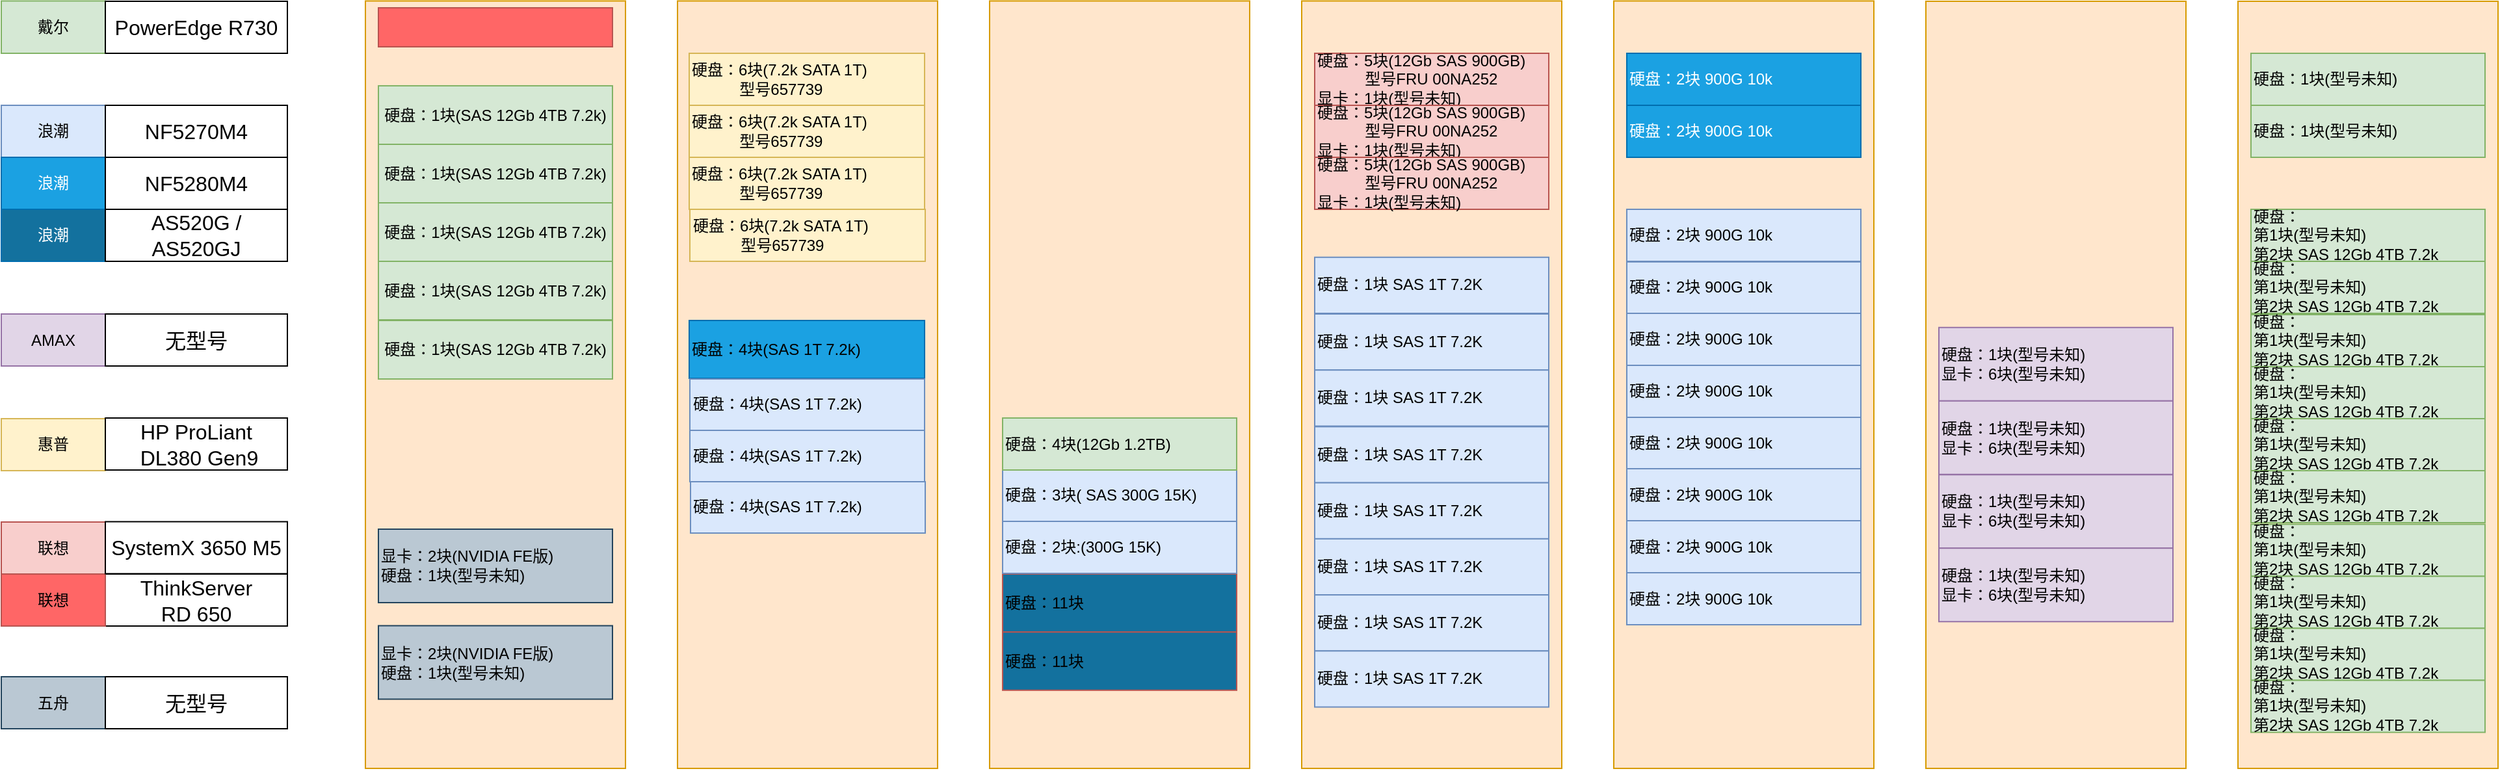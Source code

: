 <mxfile version="13.7.3" type="github" pages="3">
  <diagram id="Ht1M8jgEwFfnCIfOTk4-" name="机房设备型号">
    <mxGraphModel dx="889" dy="623" grid="1" gridSize="10" guides="1" tooltips="1" connect="1" arrows="1" fold="1" page="1" pageScale="1" pageWidth="1169" pageHeight="827" math="0" shadow="0">
      <root>
        <mxCell id="0" />
        <mxCell id="1" parent="0" />
        <mxCell id="Zi8kef8Mx6olO_BlfDZh-4" value="" style="rounded=0;whiteSpace=wrap;html=1;fillColor=#ffe6cc;strokeColor=#d79b00;" parent="1" vertex="1">
          <mxGeometry x="1400" y="39.75" width="200" height="590.25" as="geometry" />
        </mxCell>
        <mxCell id="Zi8kef8Mx6olO_BlfDZh-1" value="" style="rounded=0;whiteSpace=wrap;html=1;fillColor=#ffe6cc;strokeColor=#d79b00;" parent="1" vertex="1">
          <mxGeometry x="920" y="39.75" width="200" height="590.25" as="geometry" />
        </mxCell>
        <mxCell id="Zi8kef8Mx6olO_BlfDZh-3" value="" style="rounded=0;whiteSpace=wrap;html=1;fillColor=#ffe6cc;strokeColor=#d79b00;" parent="1" vertex="1">
          <mxGeometry x="1160" y="39.75" width="200" height="590.25" as="geometry" />
        </mxCell>
        <mxCell id="Zi8kef8Mx6olO_BlfDZh-5" value="" style="rounded=0;whiteSpace=wrap;html=1;fillColor=#ffe6cc;strokeColor=#d79b00;" parent="1" vertex="1">
          <mxGeometry x="1640" y="39.75" width="200" height="590.25" as="geometry" />
        </mxCell>
        <mxCell id="Zi8kef8Mx6olO_BlfDZh-6" value="" style="rounded=0;whiteSpace=wrap;html=1;fillColor=#ffe6cc;strokeColor=#d79b00;" parent="1" vertex="1">
          <mxGeometry x="1880" y="39.75" width="200" height="590.25" as="geometry" />
        </mxCell>
        <mxCell id="Zi8kef8Mx6olO_BlfDZh-7" value="" style="rounded=0;whiteSpace=wrap;html=1;fillColor=#ffe6cc;strokeColor=#d79b00;" parent="1" vertex="1">
          <mxGeometry x="2120" y="40" width="200" height="590" as="geometry" />
        </mxCell>
        <mxCell id="Zi8kef8Mx6olO_BlfDZh-10" value="" style="rounded=0;whiteSpace=wrap;html=1;fillColor=#ffe6cc;strokeColor=#d79b00;" parent="1" vertex="1">
          <mxGeometry x="2360" y="40" width="200" height="590" as="geometry" />
        </mxCell>
        <mxCell id="Zi8kef8Mx6olO_BlfDZh-9" value="&lt;div style=&quot;&quot;&gt;硬盘：1块(型号未知)&lt;/div&gt;" style="rounded=0;whiteSpace=wrap;html=1;fillColor=#d5e8d4;strokeColor=#82b366;align=left;" parent="1" vertex="1">
          <mxGeometry x="2370" y="80" width="180" height="40" as="geometry" />
        </mxCell>
        <mxCell id="Zi8kef8Mx6olO_BlfDZh-12" value="&lt;span style=&quot;&quot;&gt;硬盘：&lt;br&gt;第1块(型号未知)&lt;br&gt;&lt;/span&gt;第2块 SAS 12Gb 4TB 7.2k" style="rounded=0;whiteSpace=wrap;html=1;fillColor=#d5e8d4;strokeColor=#82b366;align=left;" parent="1" vertex="1">
          <mxGeometry x="2370" y="200" width="180" height="40" as="geometry" />
        </mxCell>
        <mxCell id="Zi8kef8Mx6olO_BlfDZh-24" value="&lt;div style=&quot;font-weight: 400;&quot;&gt;硬盘：1块(型号未知)&lt;/div&gt;&lt;div style=&quot;font-weight: 400;&quot;&gt;显卡：6块(型号未知)&lt;/div&gt;" style="rounded=0;whiteSpace=wrap;html=1;fillColor=#e1d5e7;strokeColor=#9673a6;fontStyle=1;align=left;" parent="1" vertex="1">
          <mxGeometry x="2130" y="290.88" width="180" height="56.5" as="geometry" />
        </mxCell>
        <mxCell id="Zi8kef8Mx6olO_BlfDZh-25" value="硬盘：11块" style="rounded=0;whiteSpace=wrap;html=1;strokeColor=#b85450;fillColor=#13719E;align=left;" parent="1" vertex="1">
          <mxGeometry x="1410" y="480.5" width="180" height="44.75" as="geometry" />
        </mxCell>
        <mxCell id="Zi8kef8Mx6olO_BlfDZh-26" value="硬盘：2块:(300G 15K)" style="rounded=0;whiteSpace=wrap;html=1;fillColor=#dae8fc;strokeColor=#6c8ebf;align=left;" parent="1" vertex="1">
          <mxGeometry x="1410" y="439.75" width="180" height="40.25" as="geometry" />
        </mxCell>
        <mxCell id="Zi8kef8Mx6olO_BlfDZh-27" value="硬盘：3块( SAS 300G 15K)" style="rounded=0;whiteSpace=wrap;html=1;fillColor=#dae8fc;strokeColor=#6c8ebf;align=left;" parent="1" vertex="1">
          <mxGeometry x="1410" y="400.5" width="180" height="39.5" as="geometry" />
        </mxCell>
        <mxCell id="Zi8kef8Mx6olO_BlfDZh-28" value="&lt;span&gt;硬盘：2块 900G 10k&lt;br&gt;&lt;/span&gt;" style="rounded=0;whiteSpace=wrap;html=1;fillColor=#1ba1e2;strokeColor=#006EAF;fontColor=#ffffff;align=left;" parent="1" vertex="1">
          <mxGeometry x="1890" y="80" width="180" height="40" as="geometry" />
        </mxCell>
        <mxCell id="Zi8kef8Mx6olO_BlfDZh-40" value="&lt;div&gt;硬盘：5块(12Gb SAS 900GB)&lt;/div&gt;&lt;div&gt;&amp;nbsp; &amp;nbsp; &amp;nbsp; &amp;nbsp; &amp;nbsp; &amp;nbsp;型号FRU 00NA252&lt;/div&gt;&lt;div&gt;显卡：1块(型号未知)&lt;/div&gt;" style="rounded=0;whiteSpace=wrap;html=1;fillColor=#f8cecc;strokeColor=#b85450;align=left;" parent="1" vertex="1">
          <mxGeometry x="1650" y="80" width="180" height="40" as="geometry" />
        </mxCell>
        <mxCell id="Zi8kef8Mx6olO_BlfDZh-42" value="&lt;span&gt;硬盘：1块 SAS 1T 7.2K&lt;br&gt;&lt;/span&gt;" style="rounded=0;whiteSpace=wrap;html=1;fillColor=#dae8fc;strokeColor=#6c8ebf;align=left;" parent="1" vertex="1">
          <mxGeometry x="1650" y="236.88" width="180" height="43.12" as="geometry" />
        </mxCell>
        <mxCell id="Zi8kef8Mx6olO_BlfDZh-49" value="&lt;span style=&quot;font-weight: 400&quot;&gt;显卡：2块(NVIDIA FE版)&lt;br&gt;硬盘：1块(型号未知)&lt;br&gt;&lt;/span&gt;" style="rounded=0;whiteSpace=wrap;html=1;fillColor=#bac8d3;strokeColor=#23445d;fontStyle=1;align=left;" parent="1" vertex="1">
          <mxGeometry x="930" y="446" width="180" height="56.5" as="geometry" />
        </mxCell>
        <mxCell id="Zi8kef8Mx6olO_BlfDZh-50" value="&lt;div&gt;&lt;span&gt;硬盘：6块(7.2k SATA 1T)&lt;/span&gt;&lt;/div&gt;&lt;div&gt;&lt;span&gt;&amp;nbsp; &amp;nbsp; &amp;nbsp; &amp;nbsp; &amp;nbsp; &amp;nbsp;型号657739&lt;/span&gt;&lt;/div&gt;" style="rounded=0;whiteSpace=wrap;html=1;fillColor=#fff2cc;strokeColor=#d6b656;align=left;" parent="1" vertex="1">
          <mxGeometry x="1169" y="80" width="181" height="40" as="geometry" />
        </mxCell>
        <mxCell id="Zi8kef8Mx6olO_BlfDZh-56" value="硬盘：4块(SAS 1T 7.2k)" style="rounded=0;whiteSpace=wrap;html=1;fillColor=#1ba1e2;strokeColor=#006EAF;align=left;" parent="1" vertex="1">
          <mxGeometry x="1169" y="285.5" width="181" height="44.5" as="geometry" />
        </mxCell>
        <mxCell id="Zi8kef8Mx6olO_BlfDZh-62" value="硬盘：1块(SAS 12Gb 4TB 7.2k)" style="rounded=0;whiteSpace=wrap;html=1;fillColor=#d5e8d4;strokeColor=#82b366;" parent="1" vertex="1">
          <mxGeometry x="930" y="105" width="180" height="45" as="geometry" />
        </mxCell>
        <mxCell id="Zi8kef8Mx6olO_BlfDZh-64" value="" style="rounded=0;whiteSpace=wrap;html=1;strokeColor=#b85450;fillColor=#FF6666;" parent="1" vertex="1">
          <mxGeometry x="930" y="45" width="180" height="30" as="geometry" />
        </mxCell>
        <mxCell id="Zi8kef8Mx6olO_BlfDZh-69" value="&lt;span&gt;硬盘：4块(&lt;/span&gt;12Gb 1.2TB)&lt;span&gt;&lt;br&gt;&lt;/span&gt;" style="rounded=0;whiteSpace=wrap;html=1;fillColor=#d5e8d4;strokeColor=#82b366;align=left;" parent="1" vertex="1">
          <mxGeometry x="1410" y="360.5" width="180" height="40" as="geometry" />
        </mxCell>
        <mxCell id="KilCobjQVfhH3YWfOfKO-1" value="戴尔" style="rounded=0;whiteSpace=wrap;html=1;fillColor=#d5e8d4;strokeColor=#82b366;" vertex="1" parent="1">
          <mxGeometry x="640" y="39.75" width="80" height="40.25" as="geometry" />
        </mxCell>
        <mxCell id="KilCobjQVfhH3YWfOfKO-2" value="PowerEdge R730" style="text;html=1;fillColor=none;align=center;verticalAlign=middle;whiteSpace=wrap;rounded=0;fontSize=16;strokeColor=#000000;" vertex="1" parent="1">
          <mxGeometry x="720" y="40" width="140" height="40" as="geometry" />
        </mxCell>
        <mxCell id="KilCobjQVfhH3YWfOfKO-3" value="浪潮" style="rounded=0;whiteSpace=wrap;html=1;fillColor=#dae8fc;strokeColor=#6c8ebf;" vertex="1" parent="1">
          <mxGeometry x="640" y="120" width="80" height="40" as="geometry" />
        </mxCell>
        <mxCell id="KilCobjQVfhH3YWfOfKO-4" value="NF5270M4" style="text;html=1;fillColor=none;align=center;verticalAlign=middle;whiteSpace=wrap;rounded=0;fontSize=16;strokeColor=#000000;" vertex="1" parent="1">
          <mxGeometry x="720" y="120" width="140" height="40" as="geometry" />
        </mxCell>
        <mxCell id="KilCobjQVfhH3YWfOfKO-5" value="浪潮" style="rounded=0;whiteSpace=wrap;html=1;fillColor=#1ba1e2;strokeColor=#006EAF;fontColor=#ffffff;" vertex="1" parent="1">
          <mxGeometry x="640" y="160" width="80" height="40" as="geometry" />
        </mxCell>
        <mxCell id="KilCobjQVfhH3YWfOfKO-6" value="NF5280M4" style="text;html=1;fillColor=none;align=center;verticalAlign=middle;whiteSpace=wrap;rounded=0;fontSize=16;strokeColor=#000000;" vertex="1" parent="1">
          <mxGeometry x="720" y="160" width="140" height="40" as="geometry" />
        </mxCell>
        <mxCell id="KilCobjQVfhH3YWfOfKO-7" value="AMAX" style="rounded=0;whiteSpace=wrap;html=1;fillColor=#e1d5e7;strokeColor=#9673a6;" vertex="1" parent="1">
          <mxGeometry x="640" y="280.5" width="80" height="40" as="geometry" />
        </mxCell>
        <mxCell id="KilCobjQVfhH3YWfOfKO-8" value="惠普" style="rounded=0;whiteSpace=wrap;html=1;fillColor=#fff2cc;strokeColor=#d6b656;" vertex="1" parent="1">
          <mxGeometry x="640" y="361" width="80" height="40" as="geometry" />
        </mxCell>
        <mxCell id="KilCobjQVfhH3YWfOfKO-9" value="HP ProLiant&lt;br&gt;&amp;nbsp;DL380 Gen9" style="text;html=1;fillColor=none;align=center;verticalAlign=middle;whiteSpace=wrap;rounded=0;fontSize=16;strokeColor=#000000;" vertex="1" parent="1">
          <mxGeometry x="720" y="360.5" width="140" height="40" as="geometry" />
        </mxCell>
        <mxCell id="KilCobjQVfhH3YWfOfKO-10" value="联想" style="rounded=0;whiteSpace=wrap;html=1;fillColor=#f8cecc;strokeColor=#b85450;" vertex="1" parent="1">
          <mxGeometry x="640" y="440.5" width="80" height="40" as="geometry" />
        </mxCell>
        <mxCell id="KilCobjQVfhH3YWfOfKO-11" value="ThinkServer&lt;br&gt;RD 650" style="text;html=1;fillColor=none;align=center;verticalAlign=middle;whiteSpace=wrap;rounded=0;fontSize=16;strokeColor=#000000;" vertex="1" parent="1">
          <mxGeometry x="720" y="480.5" width="140" height="40" as="geometry" />
        </mxCell>
        <mxCell id="KilCobjQVfhH3YWfOfKO-12" value="联想" style="rounded=0;whiteSpace=wrap;html=1;strokeColor=#b85450;fillColor=#FF6666;" vertex="1" parent="1">
          <mxGeometry x="640" y="480.5" width="80" height="40" as="geometry" />
        </mxCell>
        <mxCell id="KilCobjQVfhH3YWfOfKO-13" value="SystemX 3650 M5" style="text;html=1;fillColor=none;align=center;verticalAlign=middle;whiteSpace=wrap;rounded=0;fontSize=16;strokeColor=#000000;" vertex="1" parent="1">
          <mxGeometry x="720" y="440.25" width="140" height="40" as="geometry" />
        </mxCell>
        <mxCell id="KilCobjQVfhH3YWfOfKO-14" value="无型号" style="text;html=1;fillColor=none;align=center;verticalAlign=middle;whiteSpace=wrap;rounded=0;fontSize=16;strokeColor=#000000;" vertex="1" parent="1">
          <mxGeometry x="720" y="280.5" width="140" height="40" as="geometry" />
        </mxCell>
        <mxCell id="KilCobjQVfhH3YWfOfKO-15" value="硬盘：1块(SAS 12Gb 4TB 7.2k)" style="rounded=0;whiteSpace=wrap;html=1;fillColor=#d5e8d4;strokeColor=#82b366;" vertex="1" parent="1">
          <mxGeometry x="930" y="150" width="180" height="45" as="geometry" />
        </mxCell>
        <mxCell id="KilCobjQVfhH3YWfOfKO-16" value="硬盘：1块(SAS 12Gb 4TB 7.2k)" style="rounded=0;whiteSpace=wrap;html=1;fillColor=#d5e8d4;strokeColor=#82b366;" vertex="1" parent="1">
          <mxGeometry x="930" y="195" width="180" height="45" as="geometry" />
        </mxCell>
        <mxCell id="KilCobjQVfhH3YWfOfKO-17" value="硬盘：1块(SAS 12Gb 4TB 7.2k)" style="rounded=0;whiteSpace=wrap;html=1;fillColor=#d5e8d4;strokeColor=#82b366;" vertex="1" parent="1">
          <mxGeometry x="930" y="240" width="180" height="45" as="geometry" />
        </mxCell>
        <mxCell id="KilCobjQVfhH3YWfOfKO-18" value="硬盘：1块(SAS 12Gb 4TB 7.2k)" style="rounded=0;whiteSpace=wrap;html=1;fillColor=#d5e8d4;strokeColor=#82b366;" vertex="1" parent="1">
          <mxGeometry x="930" y="285.5" width="180" height="45" as="geometry" />
        </mxCell>
        <mxCell id="KilCobjQVfhH3YWfOfKO-19" value="五舟" style="rounded=0;whiteSpace=wrap;html=1;strokeColor=#23445d;fillColor=#bac8d3;" vertex="1" parent="1">
          <mxGeometry x="640" y="559.5" width="80" height="40" as="geometry" />
        </mxCell>
        <mxCell id="KilCobjQVfhH3YWfOfKO-20" value="无型号" style="text;html=1;fillColor=none;align=center;verticalAlign=middle;whiteSpace=wrap;rounded=0;fontSize=16;strokeColor=#000000;" vertex="1" parent="1">
          <mxGeometry x="720" y="559.5" width="140" height="40" as="geometry" />
        </mxCell>
        <mxCell id="s672uNSdiWbkb7fYugrd-1" value="&lt;span style=&quot;font-weight: 400&quot;&gt;显卡：2块(NVIDIA FE版)&lt;br&gt;硬盘：1块(型号未知)&lt;br&gt;&lt;/span&gt;" style="rounded=0;whiteSpace=wrap;html=1;fillColor=#bac8d3;strokeColor=#23445d;fontStyle=1;align=left;" vertex="1" parent="1">
          <mxGeometry x="930" y="520.25" width="180" height="56.5" as="geometry" />
        </mxCell>
        <mxCell id="lCQRE_WbN1kN8DzzUo0I-1" value="&lt;div&gt;&lt;span&gt;硬盘：6块(7.2k SATA 1T)&lt;/span&gt;&lt;/div&gt;&lt;div&gt;&lt;span&gt;&amp;nbsp; &amp;nbsp; &amp;nbsp; &amp;nbsp; &amp;nbsp; &amp;nbsp;型号657739&lt;/span&gt;&lt;/div&gt;" style="rounded=0;whiteSpace=wrap;html=1;fillColor=#fff2cc;strokeColor=#d6b656;align=left;" vertex="1" parent="1">
          <mxGeometry x="1169" y="120" width="181" height="40" as="geometry" />
        </mxCell>
        <mxCell id="lCQRE_WbN1kN8DzzUo0I-2" value="&lt;div&gt;&lt;span&gt;硬盘：6块(7.2k SATA 1T)&lt;/span&gt;&lt;/div&gt;&lt;div&gt;&lt;span&gt;&amp;nbsp; &amp;nbsp; &amp;nbsp; &amp;nbsp; &amp;nbsp; &amp;nbsp;型号657739&lt;/span&gt;&lt;/div&gt;" style="rounded=0;whiteSpace=wrap;html=1;fillColor=#fff2cc;strokeColor=#d6b656;align=left;" vertex="1" parent="1">
          <mxGeometry x="1169" y="160" width="181" height="40" as="geometry" />
        </mxCell>
        <mxCell id="lCQRE_WbN1kN8DzzUo0I-3" value="&lt;div&gt;&lt;span&gt;硬盘：6块(7.2k SATA 1T)&lt;/span&gt;&lt;/div&gt;&lt;div&gt;&lt;span&gt;&amp;nbsp; &amp;nbsp; &amp;nbsp; &amp;nbsp; &amp;nbsp; &amp;nbsp;型号657739&lt;/span&gt;&lt;/div&gt;" style="rounded=0;whiteSpace=wrap;html=1;fillColor=#fff2cc;strokeColor=#d6b656;align=left;" vertex="1" parent="1">
          <mxGeometry x="1169.5" y="200" width="181" height="40" as="geometry" />
        </mxCell>
        <mxCell id="06K1ba4yVuFrb9YQ_nKf-1" value="&lt;span style=&quot;&quot;&gt;硬盘：4块(SAS 1T 7.2k)&lt;/span&gt;" style="rounded=0;whiteSpace=wrap;html=1;fillColor=#dae8fc;strokeColor=#6c8ebf;align=left;" vertex="1" parent="1">
          <mxGeometry x="1169.5" y="330.5" width="180.5" height="39.5" as="geometry" />
        </mxCell>
        <mxCell id="06K1ba4yVuFrb9YQ_nKf-2" value="&lt;span style=&quot;&quot;&gt;硬盘：4块(SAS 1T 7.2k)&lt;/span&gt;" style="rounded=0;whiteSpace=wrap;html=1;fillColor=#dae8fc;strokeColor=#6c8ebf;align=left;" vertex="1" parent="1">
          <mxGeometry x="1169.5" y="370" width="180.5" height="39.5" as="geometry" />
        </mxCell>
        <mxCell id="06K1ba4yVuFrb9YQ_nKf-3" value="&lt;span style=&quot;&quot;&gt;硬盘：4块(SAS 1T 7.2k)&lt;/span&gt;" style="rounded=0;whiteSpace=wrap;html=1;fillColor=#dae8fc;strokeColor=#6c8ebf;align=left;" vertex="1" parent="1">
          <mxGeometry x="1170" y="409.5" width="180.5" height="39.5" as="geometry" />
        </mxCell>
        <mxCell id="BURHF7Pzd7H-1VaqArds-3" value="浪潮" style="rounded=0;whiteSpace=wrap;html=1;strokeColor=#006EAF;fontColor=#ffffff;fillColor=#13719E;" vertex="1" parent="1">
          <mxGeometry x="640" y="200" width="80" height="40" as="geometry" />
        </mxCell>
        <mxCell id="BURHF7Pzd7H-1VaqArds-4" value="AS520G /&lt;br&gt;AS520GJ" style="text;html=1;fillColor=none;align=center;verticalAlign=middle;whiteSpace=wrap;rounded=0;fontSize=16;strokeColor=#000000;" vertex="1" parent="1">
          <mxGeometry x="720" y="200" width="140" height="40" as="geometry" />
        </mxCell>
        <mxCell id="BURHF7Pzd7H-1VaqArds-5" value="硬盘：11块" style="rounded=0;whiteSpace=wrap;html=1;strokeColor=#b85450;fillColor=#13719E;align=left;" vertex="1" parent="1">
          <mxGeometry x="1410" y="525.13" width="180" height="44.75" as="geometry" />
        </mxCell>
        <mxCell id="BURHF7Pzd7H-1VaqArds-6" value="&lt;div&gt;硬盘：5块(12Gb SAS 900GB)&lt;/div&gt;&lt;div&gt;&amp;nbsp; &amp;nbsp; &amp;nbsp; &amp;nbsp; &amp;nbsp; &amp;nbsp;型号FRU 00NA252&lt;/div&gt;&lt;div&gt;显卡：1块(型号未知)&lt;/div&gt;" style="rounded=0;whiteSpace=wrap;html=1;fillColor=#f8cecc;strokeColor=#b85450;align=left;" vertex="1" parent="1">
          <mxGeometry x="1650" y="120" width="180" height="40" as="geometry" />
        </mxCell>
        <mxCell id="BURHF7Pzd7H-1VaqArds-7" value="&lt;div&gt;硬盘：5块(12Gb SAS 900GB)&lt;/div&gt;&lt;div&gt;&amp;nbsp; &amp;nbsp; &amp;nbsp; &amp;nbsp; &amp;nbsp; &amp;nbsp;型号FRU 00NA252&lt;/div&gt;&lt;div&gt;显卡：1块(型号未知)&lt;/div&gt;" style="rounded=0;whiteSpace=wrap;html=1;fillColor=#f8cecc;strokeColor=#b85450;align=left;" vertex="1" parent="1">
          <mxGeometry x="1650" y="160" width="180" height="40" as="geometry" />
        </mxCell>
        <mxCell id="BURHF7Pzd7H-1VaqArds-8" value="&lt;span&gt;硬盘：1块 SAS 1T 7.2K&lt;br&gt;&lt;/span&gt;" style="rounded=0;whiteSpace=wrap;html=1;fillColor=#dae8fc;strokeColor=#6c8ebf;align=left;" vertex="1" parent="1">
          <mxGeometry x="1650" y="280.5" width="180" height="43.12" as="geometry" />
        </mxCell>
        <mxCell id="BURHF7Pzd7H-1VaqArds-9" value="&lt;span&gt;硬盘：1块 SAS 1T 7.2K&lt;br&gt;&lt;/span&gt;" style="rounded=0;whiteSpace=wrap;html=1;fillColor=#dae8fc;strokeColor=#6c8ebf;align=left;" vertex="1" parent="1">
          <mxGeometry x="1650" y="323.62" width="180" height="43.12" as="geometry" />
        </mxCell>
        <mxCell id="BURHF7Pzd7H-1VaqArds-10" value="&lt;span&gt;硬盘：1块 SAS 1T 7.2K&lt;br&gt;&lt;/span&gt;" style="rounded=0;whiteSpace=wrap;html=1;fillColor=#dae8fc;strokeColor=#6c8ebf;align=left;" vertex="1" parent="1">
          <mxGeometry x="1650" y="367.19" width="180" height="43.12" as="geometry" />
        </mxCell>
        <mxCell id="BURHF7Pzd7H-1VaqArds-11" value="&lt;span&gt;硬盘：1块 SAS 1T 7.2K&lt;br&gt;&lt;/span&gt;" style="rounded=0;whiteSpace=wrap;html=1;fillColor=#dae8fc;strokeColor=#6c8ebf;align=left;" vertex="1" parent="1">
          <mxGeometry x="1650" y="410.31" width="180" height="43.12" as="geometry" />
        </mxCell>
        <mxCell id="BURHF7Pzd7H-1VaqArds-12" value="&lt;span&gt;硬盘：1块 SAS 1T 7.2K&lt;br&gt;&lt;/span&gt;" style="rounded=0;whiteSpace=wrap;html=1;fillColor=#dae8fc;strokeColor=#6c8ebf;align=left;" vertex="1" parent="1">
          <mxGeometry x="1650" y="453.43" width="180" height="43.12" as="geometry" />
        </mxCell>
        <mxCell id="BURHF7Pzd7H-1VaqArds-13" value="&lt;span&gt;硬盘：1块 SAS 1T 7.2K&lt;br&gt;&lt;/span&gt;" style="rounded=0;whiteSpace=wrap;html=1;fillColor=#dae8fc;strokeColor=#6c8ebf;align=left;" vertex="1" parent="1">
          <mxGeometry x="1650" y="496.55" width="180" height="43.12" as="geometry" />
        </mxCell>
        <mxCell id="BURHF7Pzd7H-1VaqArds-14" value="&lt;span&gt;硬盘：1块 SAS 1T 7.2K&lt;br&gt;&lt;/span&gt;" style="rounded=0;whiteSpace=wrap;html=1;fillColor=#dae8fc;strokeColor=#6c8ebf;align=left;" vertex="1" parent="1">
          <mxGeometry x="1650" y="539.67" width="180" height="43.12" as="geometry" />
        </mxCell>
        <mxCell id="F_QTa6KMRgNfjph-CYc5-1" value="&lt;span&gt;硬盘：2块 900G 10k&lt;br&gt;&lt;/span&gt;" style="rounded=0;whiteSpace=wrap;html=1;fillColor=#1ba1e2;strokeColor=#006EAF;fontColor=#ffffff;align=left;" vertex="1" parent="1">
          <mxGeometry x="1890" y="120" width="180" height="40" as="geometry" />
        </mxCell>
        <mxCell id="o-K-ImpCihBjb7rocij9-1" value="&lt;span&gt;硬盘：2块 900G 10k&lt;br&gt;&lt;/span&gt;" style="rounded=0;whiteSpace=wrap;html=1;fillColor=#dae8fc;strokeColor=#6c8ebf;align=left;" vertex="1" parent="1">
          <mxGeometry x="1890" y="200" width="180" height="40" as="geometry" />
        </mxCell>
        <mxCell id="o-K-ImpCihBjb7rocij9-2" value="&lt;span&gt;硬盘：2块 900G 10k&lt;br&gt;&lt;/span&gt;" style="rounded=0;whiteSpace=wrap;html=1;fillColor=#dae8fc;strokeColor=#6c8ebf;align=left;" vertex="1" parent="1">
          <mxGeometry x="1890" y="240.44" width="180" height="40" as="geometry" />
        </mxCell>
        <mxCell id="o-K-ImpCihBjb7rocij9-3" value="&lt;span&gt;硬盘：2块 900G 10k&lt;br&gt;&lt;/span&gt;" style="rounded=0;whiteSpace=wrap;html=1;fillColor=#dae8fc;strokeColor=#6c8ebf;align=left;" vertex="1" parent="1">
          <mxGeometry x="1890" y="280" width="180" height="40" as="geometry" />
        </mxCell>
        <mxCell id="o-K-ImpCihBjb7rocij9-4" value="&lt;span&gt;硬盘：2块 900G 10k&lt;br&gt;&lt;/span&gt;" style="rounded=0;whiteSpace=wrap;html=1;fillColor=#dae8fc;strokeColor=#6c8ebf;align=left;" vertex="1" parent="1">
          <mxGeometry x="1890" y="320" width="180" height="40" as="geometry" />
        </mxCell>
        <mxCell id="o-K-ImpCihBjb7rocij9-5" value="&lt;span&gt;硬盘：2块 900G 10k&lt;br&gt;&lt;/span&gt;" style="rounded=0;whiteSpace=wrap;html=1;fillColor=#dae8fc;strokeColor=#6c8ebf;align=left;" vertex="1" parent="1">
          <mxGeometry x="1890" y="360" width="180" height="40" as="geometry" />
        </mxCell>
        <mxCell id="o-K-ImpCihBjb7rocij9-6" value="&lt;span&gt;硬盘：2块 900G 10k&lt;br&gt;&lt;/span&gt;" style="rounded=0;whiteSpace=wrap;html=1;fillColor=#dae8fc;strokeColor=#6c8ebf;align=left;" vertex="1" parent="1">
          <mxGeometry x="1890" y="399.5" width="180" height="40" as="geometry" />
        </mxCell>
        <mxCell id="o-K-ImpCihBjb7rocij9-7" value="&lt;span&gt;硬盘：2块 900G 10k&lt;br&gt;&lt;/span&gt;" style="rounded=0;whiteSpace=wrap;html=1;fillColor=#dae8fc;strokeColor=#6c8ebf;align=left;" vertex="1" parent="1">
          <mxGeometry x="1890" y="439.5" width="180" height="40" as="geometry" />
        </mxCell>
        <mxCell id="o-K-ImpCihBjb7rocij9-8" value="&lt;span&gt;硬盘：2块 900G 10k&lt;br&gt;&lt;/span&gt;" style="rounded=0;whiteSpace=wrap;html=1;fillColor=#dae8fc;strokeColor=#6c8ebf;align=left;" vertex="1" parent="1">
          <mxGeometry x="1890" y="479.5" width="180" height="40" as="geometry" />
        </mxCell>
        <mxCell id="2nY4BCwYbvO74xA50T9h-1" value="&lt;div style=&quot;font-weight: 400;&quot;&gt;硬盘：1块(型号未知)&lt;/div&gt;&lt;div style=&quot;font-weight: 400;&quot;&gt;显卡：6块(型号未知)&lt;/div&gt;" style="rounded=0;whiteSpace=wrap;html=1;fillColor=#e1d5e7;strokeColor=#9673a6;fontStyle=1;align=left;" vertex="1" parent="1">
          <mxGeometry x="2130" y="347.38" width="180" height="56.5" as="geometry" />
        </mxCell>
        <mxCell id="2nY4BCwYbvO74xA50T9h-2" value="&lt;div style=&quot;font-weight: 400;&quot;&gt;硬盘：1块(型号未知)&lt;/div&gt;&lt;div style=&quot;font-weight: 400;&quot;&gt;显卡：6块(型号未知)&lt;/div&gt;" style="rounded=0;whiteSpace=wrap;html=1;fillColor=#e1d5e7;strokeColor=#9673a6;fontStyle=1;align=left;" vertex="1" parent="1">
          <mxGeometry x="2130" y="404.13" width="180" height="56.5" as="geometry" />
        </mxCell>
        <mxCell id="2nY4BCwYbvO74xA50T9h-3" value="&lt;div style=&quot;font-weight: 400;&quot;&gt;硬盘：1块(型号未知)&lt;/div&gt;&lt;div style=&quot;font-weight: 400;&quot;&gt;显卡：6块(型号未知)&lt;/div&gt;" style="rounded=0;whiteSpace=wrap;html=1;fillColor=#e1d5e7;strokeColor=#9673a6;fontStyle=1;align=left;" vertex="1" parent="1">
          <mxGeometry x="2130" y="460.63" width="180" height="56.5" as="geometry" />
        </mxCell>
        <mxCell id="2nY4BCwYbvO74xA50T9h-4" value="&lt;div style=&quot;&quot;&gt;硬盘：1块(型号未知)&lt;/div&gt;" style="rounded=0;whiteSpace=wrap;html=1;fillColor=#d5e8d4;strokeColor=#82b366;align=left;" vertex="1" parent="1">
          <mxGeometry x="2370" y="120" width="180" height="40" as="geometry" />
        </mxCell>
        <mxCell id="2nY4BCwYbvO74xA50T9h-5" value="&lt;span style=&quot;&quot;&gt;硬盘：&lt;br&gt;第1块(型号未知)&lt;br&gt;&lt;/span&gt;第2块 SAS 12Gb 4TB 7.2k" style="rounded=0;whiteSpace=wrap;html=1;fillColor=#d5e8d4;strokeColor=#82b366;align=left;" vertex="1" parent="1">
          <mxGeometry x="2370" y="240" width="180" height="40" as="geometry" />
        </mxCell>
        <mxCell id="2nY4BCwYbvO74xA50T9h-6" value="&lt;span style=&quot;&quot;&gt;硬盘：&lt;br&gt;第1块(型号未知)&lt;br&gt;&lt;/span&gt;第2块 SAS 12Gb 4TB 7.2k" style="rounded=0;whiteSpace=wrap;html=1;fillColor=#d5e8d4;strokeColor=#82b366;align=left;" vertex="1" parent="1">
          <mxGeometry x="2370" y="281" width="180" height="40" as="geometry" />
        </mxCell>
        <mxCell id="2nY4BCwYbvO74xA50T9h-7" value="&lt;span style=&quot;&quot;&gt;硬盘：&lt;br&gt;第1块(型号未知)&lt;br&gt;&lt;/span&gt;第2块 SAS 12Gb 4TB 7.2k" style="rounded=0;whiteSpace=wrap;html=1;fillColor=#d5e8d4;strokeColor=#82b366;align=left;" vertex="1" parent="1">
          <mxGeometry x="2370" y="321" width="180" height="40" as="geometry" />
        </mxCell>
        <mxCell id="2nY4BCwYbvO74xA50T9h-8" value="&lt;span style=&quot;&quot;&gt;硬盘：&lt;br&gt;第1块(型号未知)&lt;br&gt;&lt;/span&gt;第2块 SAS 12Gb 4TB 7.2k" style="rounded=0;whiteSpace=wrap;html=1;fillColor=#d5e8d4;strokeColor=#82b366;align=left;" vertex="1" parent="1">
          <mxGeometry x="2370" y="361" width="180" height="40" as="geometry" />
        </mxCell>
        <mxCell id="2nY4BCwYbvO74xA50T9h-9" value="&lt;span style=&quot;&quot;&gt;硬盘：&lt;br&gt;第1块(型号未知)&lt;br&gt;&lt;/span&gt;第2块 SAS 12Gb 4TB 7.2k" style="rounded=0;whiteSpace=wrap;html=1;fillColor=#d5e8d4;strokeColor=#82b366;align=left;" vertex="1" parent="1">
          <mxGeometry x="2370" y="401" width="180" height="40" as="geometry" />
        </mxCell>
        <mxCell id="2nY4BCwYbvO74xA50T9h-10" value="&lt;span style=&quot;&quot;&gt;硬盘：&lt;br&gt;第1块(型号未知)&lt;br&gt;&lt;/span&gt;第2块 SAS 12Gb 4TB 7.2k" style="rounded=0;whiteSpace=wrap;html=1;fillColor=#d5e8d4;strokeColor=#82b366;align=left;" vertex="1" parent="1">
          <mxGeometry x="2370" y="442.25" width="180" height="40" as="geometry" />
        </mxCell>
        <mxCell id="2nY4BCwYbvO74xA50T9h-11" value="&lt;span style=&quot;&quot;&gt;硬盘：&lt;br&gt;第1块(型号未知)&lt;br&gt;&lt;/span&gt;第2块 SAS 12Gb 4TB 7.2k" style="rounded=0;whiteSpace=wrap;html=1;fillColor=#d5e8d4;strokeColor=#82b366;align=left;" vertex="1" parent="1">
          <mxGeometry x="2370" y="482.25" width="180" height="40" as="geometry" />
        </mxCell>
        <mxCell id="2nY4BCwYbvO74xA50T9h-12" value="&lt;span style=&quot;&quot;&gt;硬盘：&lt;br&gt;第1块(型号未知)&lt;br&gt;&lt;/span&gt;第2块 SAS 12Gb 4TB 7.2k" style="rounded=0;whiteSpace=wrap;html=1;fillColor=#d5e8d4;strokeColor=#82b366;align=left;" vertex="1" parent="1">
          <mxGeometry x="2370" y="522.25" width="180" height="40" as="geometry" />
        </mxCell>
        <mxCell id="2nY4BCwYbvO74xA50T9h-13" value="&lt;span style=&quot;&quot;&gt;硬盘：&lt;br&gt;第1块(型号未知)&lt;br&gt;&lt;/span&gt;第2块 SAS 12Gb 4TB 7.2k" style="rounded=0;whiteSpace=wrap;html=1;fillColor=#d5e8d4;strokeColor=#82b366;align=left;" vertex="1" parent="1">
          <mxGeometry x="2370" y="562.25" width="180" height="40" as="geometry" />
        </mxCell>
      </root>
    </mxGraphModel>
  </diagram>
  <diagram id="Q6_a_OvHi-6stbFdCMSs" name="草图">
    <mxGraphModel dx="39" dy="623" grid="1" gridSize="10" guides="1" tooltips="1" connect="1" arrows="1" fold="1" page="1" pageScale="1" pageWidth="850" pageHeight="1100" math="0" shadow="0">
      <root>
        <mxCell id="kFnbtGS9bztGht2WGLyR-0" />
        <mxCell id="kFnbtGS9bztGht2WGLyR-1" parent="kFnbtGS9bztGht2WGLyR-0" />
        <mxCell id="8VNeeDO7xAAw58lr3olc-0" value="" style="rounded=0;whiteSpace=wrap;html=1;fillColor=#ffe6cc;strokeColor=#d79b00;" vertex="1" parent="kFnbtGS9bztGht2WGLyR-1">
          <mxGeometry x="1510" y="289.5" width="120" height="430.5" as="geometry" />
        </mxCell>
        <mxCell id="8VNeeDO7xAAw58lr3olc-1" value="" style="rounded=0;whiteSpace=wrap;html=1;fillColor=#ffe6cc;strokeColor=#d79b00;" vertex="1" parent="kFnbtGS9bztGht2WGLyR-1">
          <mxGeometry x="1230" y="289.5" width="120" height="430.5" as="geometry" />
        </mxCell>
        <mxCell id="8VNeeDO7xAAw58lr3olc-2" value="存储" style="rounded=0;whiteSpace=wrap;html=1;fillColor=#f8cecc;strokeColor=#b85450;" vertex="1" parent="kFnbtGS9bztGht2WGLyR-1">
          <mxGeometry x="1520" y="668.25" width="100" height="44.75" as="geometry" />
        </mxCell>
        <mxCell id="8VNeeDO7xAAw58lr3olc-3" value="" style="rounded=0;whiteSpace=wrap;html=1;fillColor=#ffe6cc;strokeColor=#d79b00;" vertex="1" parent="kFnbtGS9bztGht2WGLyR-1">
          <mxGeometry x="1370" y="289.5" width="120" height="430.5" as="geometry" />
        </mxCell>
        <mxCell id="8VNeeDO7xAAw58lr3olc-4" value="" style="rounded=0;whiteSpace=wrap;html=1;fillColor=#ffe6cc;strokeColor=#d79b00;" vertex="1" parent="kFnbtGS9bztGht2WGLyR-1">
          <mxGeometry x="1650" y="289.5" width="120" height="430.5" as="geometry" />
        </mxCell>
        <mxCell id="8VNeeDO7xAAw58lr3olc-5" value="" style="rounded=0;whiteSpace=wrap;html=1;fillColor=#ffe6cc;strokeColor=#d79b00;" vertex="1" parent="kFnbtGS9bztGht2WGLyR-1">
          <mxGeometry x="1790" y="289.5" width="120" height="430.5" as="geometry" />
        </mxCell>
        <mxCell id="8VNeeDO7xAAw58lr3olc-6" value="" style="rounded=0;whiteSpace=wrap;html=1;fillColor=#ffe6cc;strokeColor=#d79b00;" vertex="1" parent="kFnbtGS9bztGht2WGLyR-1">
          <mxGeometry x="1930" y="289.5" width="120" height="430.5" as="geometry" />
        </mxCell>
        <mxCell id="8VNeeDO7xAAw58lr3olc-7" value="&lt;span style=&quot;font-weight: 400&quot;&gt;计算节点&lt;br&gt;&lt;/span&gt;&lt;span style=&quot;font-weight: 400&quot;&gt;（6块GPU）&lt;/span&gt;&lt;span style=&quot;font-weight: 400&quot;&gt;&lt;br&gt;&lt;/span&gt;" style="rounded=0;whiteSpace=wrap;html=1;fillColor=#e1d5e7;strokeColor=#9673a6;fontStyle=1" vertex="1" parent="kFnbtGS9bztGht2WGLyR-1">
          <mxGeometry x="1940" y="656.5" width="100" height="56.5" as="geometry" />
        </mxCell>
        <mxCell id="8VNeeDO7xAAw58lr3olc-8" value="" style="rounded=0;whiteSpace=wrap;html=1;fillColor=#ffe6cc;strokeColor=#d79b00;" vertex="1" parent="kFnbtGS9bztGht2WGLyR-1">
          <mxGeometry x="2070" y="289.5" width="120" height="430.5" as="geometry" />
        </mxCell>
        <mxCell id="8VNeeDO7xAAw58lr3olc-9" value="" style="rounded=0;whiteSpace=wrap;html=1;fillColor=#d5e8d4;strokeColor=#82b366;" vertex="1" parent="kFnbtGS9bztGht2WGLyR-1">
          <mxGeometry x="2080" y="300.5" width="100" height="30" as="geometry" />
        </mxCell>
        <mxCell id="8VNeeDO7xAAw58lr3olc-10" value="" style="rounded=0;whiteSpace=wrap;html=1;fillColor=#d5e8d4;strokeColor=#82b366;" vertex="1" parent="kFnbtGS9bztGht2WGLyR-1">
          <mxGeometry x="2080" y="330.5" width="100" height="30" as="geometry" />
        </mxCell>
        <mxCell id="8VNeeDO7xAAw58lr3olc-11" value="" style="rounded=0;whiteSpace=wrap;html=1;fillColor=#d5e8d4;strokeColor=#82b366;" vertex="1" parent="kFnbtGS9bztGht2WGLyR-1">
          <mxGeometry x="2080" y="385.5" width="100" height="30" as="geometry" />
        </mxCell>
        <mxCell id="8VNeeDO7xAAw58lr3olc-12" value="" style="rounded=0;whiteSpace=wrap;html=1;fillColor=#d5e8d4;strokeColor=#82b366;" vertex="1" parent="kFnbtGS9bztGht2WGLyR-1">
          <mxGeometry x="2080" y="656.5" width="100" height="30" as="geometry" />
        </mxCell>
        <mxCell id="8VNeeDO7xAAw58lr3olc-13" value="" style="rounded=0;whiteSpace=wrap;html=1;fillColor=#d5e8d4;strokeColor=#82b366;" vertex="1" parent="kFnbtGS9bztGht2WGLyR-1">
          <mxGeometry x="2080" y="416" width="100" height="30" as="geometry" />
        </mxCell>
        <mxCell id="8VNeeDO7xAAw58lr3olc-14" value="" style="rounded=0;whiteSpace=wrap;html=1;fillColor=#d5e8d4;strokeColor=#82b366;" vertex="1" parent="kFnbtGS9bztGht2WGLyR-1">
          <mxGeometry x="2080" y="446" width="100" height="30" as="geometry" />
        </mxCell>
        <mxCell id="8VNeeDO7xAAw58lr3olc-15" value="" style="rounded=0;whiteSpace=wrap;html=1;fillColor=#d5e8d4;strokeColor=#82b366;" vertex="1" parent="kFnbtGS9bztGht2WGLyR-1">
          <mxGeometry x="2080" y="476.5" width="100" height="30" as="geometry" />
        </mxCell>
        <mxCell id="8VNeeDO7xAAw58lr3olc-16" value="" style="rounded=0;whiteSpace=wrap;html=1;fillColor=#d5e8d4;strokeColor=#82b366;" vertex="1" parent="kFnbtGS9bztGht2WGLyR-1">
          <mxGeometry x="2080" y="506.5" width="100" height="30" as="geometry" />
        </mxCell>
        <mxCell id="8VNeeDO7xAAw58lr3olc-17" value="" style="rounded=0;whiteSpace=wrap;html=1;fillColor=#d5e8d4;strokeColor=#82b366;" vertex="1" parent="kFnbtGS9bztGht2WGLyR-1">
          <mxGeometry x="2080" y="536.5" width="100" height="30" as="geometry" />
        </mxCell>
        <mxCell id="8VNeeDO7xAAw58lr3olc-18" value="" style="rounded=0;whiteSpace=wrap;html=1;fillColor=#d5e8d4;strokeColor=#82b366;" vertex="1" parent="kFnbtGS9bztGht2WGLyR-1">
          <mxGeometry x="2080" y="566.5" width="100" height="30" as="geometry" />
        </mxCell>
        <mxCell id="8VNeeDO7xAAw58lr3olc-19" value="" style="rounded=0;whiteSpace=wrap;html=1;fillColor=#d5e8d4;strokeColor=#82b366;" vertex="1" parent="kFnbtGS9bztGht2WGLyR-1">
          <mxGeometry x="2080" y="596.5" width="100" height="30" as="geometry" />
        </mxCell>
        <mxCell id="8VNeeDO7xAAw58lr3olc-20" value="" style="rounded=0;whiteSpace=wrap;html=1;fillColor=#d5e8d4;strokeColor=#82b366;" vertex="1" parent="kFnbtGS9bztGht2WGLyR-1">
          <mxGeometry x="2080" y="626.5" width="100" height="30" as="geometry" />
        </mxCell>
        <mxCell id="8VNeeDO7xAAw58lr3olc-21" value="&lt;span style=&quot;font-weight: 400&quot;&gt;计算节点&lt;br&gt;&lt;/span&gt;&lt;span style=&quot;font-weight: 400&quot;&gt;（6块GPU）&lt;/span&gt;&lt;span style=&quot;font-weight: 400&quot;&gt;&lt;br&gt;&lt;/span&gt;" style="rounded=0;whiteSpace=wrap;html=1;fillColor=#e1d5e7;strokeColor=#9673a6;fontStyle=1" vertex="1" parent="kFnbtGS9bztGht2WGLyR-1">
          <mxGeometry x="1940" y="583.25" width="100" height="56.5" as="geometry" />
        </mxCell>
        <mxCell id="8VNeeDO7xAAw58lr3olc-22" value="&lt;span style=&quot;font-weight: 400&quot;&gt;计算节点&lt;br&gt;&lt;/span&gt;&lt;span style=&quot;font-weight: 400&quot;&gt;（6块GPU）&lt;/span&gt;&lt;span style=&quot;font-weight: 400&quot;&gt;&lt;br&gt;&lt;/span&gt;" style="rounded=0;whiteSpace=wrap;html=1;fillColor=#e1d5e7;strokeColor=#9673a6;fontStyle=1" vertex="1" parent="kFnbtGS9bztGht2WGLyR-1">
          <mxGeometry x="1940" y="513" width="100" height="56.5" as="geometry" />
        </mxCell>
        <mxCell id="8VNeeDO7xAAw58lr3olc-23" value="&lt;span style=&quot;font-weight: 400&quot;&gt;计算节点&lt;br&gt;（6块GPU）&lt;br&gt;&lt;/span&gt;" style="rounded=0;whiteSpace=wrap;html=1;fillColor=#e1d5e7;strokeColor=#9673a6;fontStyle=1" vertex="1" parent="kFnbtGS9bztGht2WGLyR-1">
          <mxGeometry x="1940" y="440" width="100" height="56.5" as="geometry" />
        </mxCell>
        <mxCell id="8VNeeDO7xAAw58lr3olc-24" value="存储" style="rounded=0;whiteSpace=wrap;html=1;fillColor=#f8cecc;strokeColor=#b85450;" vertex="1" parent="kFnbtGS9bztGht2WGLyR-1">
          <mxGeometry x="1520" y="623.5" width="100" height="44.75" as="geometry" />
        </mxCell>
        <mxCell id="8VNeeDO7xAAw58lr3olc-25" value="IO" style="rounded=0;whiteSpace=wrap;html=1;fillColor=#dae8fc;strokeColor=#6c8ebf;" vertex="1" parent="kFnbtGS9bztGht2WGLyR-1">
          <mxGeometry x="1520" y="578.75" width="100" height="31.25" as="geometry" />
        </mxCell>
        <mxCell id="8VNeeDO7xAAw58lr3olc-26" value="管理" style="rounded=0;whiteSpace=wrap;html=1;fillColor=#dae8fc;strokeColor=#6c8ebf;" vertex="1" parent="kFnbtGS9bztGht2WGLyR-1">
          <mxGeometry x="1520" y="547.25" width="100" height="31.5" as="geometry" />
        </mxCell>
        <mxCell id="8VNeeDO7xAAw58lr3olc-27" value="&lt;span&gt;计算节点&lt;br&gt;&lt;/span&gt;" style="rounded=0;whiteSpace=wrap;html=1;fillColor=#1ba1e2;strokeColor=#006EAF;fontColor=#ffffff;" vertex="1" parent="kFnbtGS9bztGht2WGLyR-1">
          <mxGeometry x="1800" y="390" width="100" height="30" as="geometry" />
        </mxCell>
        <mxCell id="8VNeeDO7xAAw58lr3olc-28" value="&lt;span&gt;计算节点&lt;/span&gt;&lt;span&gt;&lt;br&gt;&lt;/span&gt;" style="rounded=0;whiteSpace=wrap;html=1;fillColor=#dae8fc;strokeColor=#6c8ebf;" vertex="1" parent="kFnbtGS9bztGht2WGLyR-1">
          <mxGeometry x="1800" y="662.5" width="100" height="30" as="geometry" />
        </mxCell>
        <mxCell id="8VNeeDO7xAAw58lr3olc-29" value="&lt;span&gt;计算节点&lt;/span&gt;&lt;span&gt;&lt;br&gt;&lt;/span&gt;" style="rounded=0;whiteSpace=wrap;html=1;fillColor=#1ba1e2;strokeColor=#006EAF;fontColor=#ffffff;" vertex="1" parent="kFnbtGS9bztGht2WGLyR-1">
          <mxGeometry x="1800" y="422" width="100" height="30" as="geometry" />
        </mxCell>
        <mxCell id="8VNeeDO7xAAw58lr3olc-30" value="&lt;span&gt;计算节点&lt;/span&gt;&lt;span&gt;&lt;br&gt;&lt;/span&gt;" style="rounded=0;whiteSpace=wrap;html=1;fillColor=#dae8fc;strokeColor=#6c8ebf;" vertex="1" parent="kFnbtGS9bztGht2WGLyR-1">
          <mxGeometry x="1800" y="452" width="100" height="30" as="geometry" />
        </mxCell>
        <mxCell id="8VNeeDO7xAAw58lr3olc-31" value="&lt;span&gt;计算节点&lt;/span&gt;&lt;span&gt;&lt;br&gt;&lt;/span&gt;" style="rounded=0;whiteSpace=wrap;html=1;fillColor=#dae8fc;strokeColor=#6c8ebf;" vertex="1" parent="kFnbtGS9bztGht2WGLyR-1">
          <mxGeometry x="1800" y="482.5" width="100" height="30" as="geometry" />
        </mxCell>
        <mxCell id="8VNeeDO7xAAw58lr3olc-32" value="&lt;span&gt;计算节点&lt;/span&gt;&lt;span&gt;&lt;br&gt;&lt;/span&gt;" style="rounded=0;whiteSpace=wrap;html=1;fillColor=#dae8fc;strokeColor=#6c8ebf;" vertex="1" parent="kFnbtGS9bztGht2WGLyR-1">
          <mxGeometry x="1800" y="512.5" width="100" height="30" as="geometry" />
        </mxCell>
        <mxCell id="8VNeeDO7xAAw58lr3olc-33" value="&lt;span&gt;计算节点&lt;/span&gt;&lt;span&gt;&lt;br&gt;&lt;/span&gt;" style="rounded=0;whiteSpace=wrap;html=1;fillColor=#dae8fc;strokeColor=#6c8ebf;" vertex="1" parent="kFnbtGS9bztGht2WGLyR-1">
          <mxGeometry x="1800" y="542.5" width="100" height="30" as="geometry" />
        </mxCell>
        <mxCell id="8VNeeDO7xAAw58lr3olc-34" value="&lt;span&gt;计算节点&lt;/span&gt;&lt;span&gt;&lt;br&gt;&lt;/span&gt;" style="rounded=0;whiteSpace=wrap;html=1;fillColor=#dae8fc;strokeColor=#6c8ebf;" vertex="1" parent="kFnbtGS9bztGht2WGLyR-1">
          <mxGeometry x="1800" y="572.5" width="100" height="30" as="geometry" />
        </mxCell>
        <mxCell id="8VNeeDO7xAAw58lr3olc-35" value="&lt;span&gt;计算节点&lt;/span&gt;&lt;span&gt;&lt;br&gt;&lt;/span&gt;" style="rounded=0;whiteSpace=wrap;html=1;fillColor=#dae8fc;strokeColor=#6c8ebf;" vertex="1" parent="kFnbtGS9bztGht2WGLyR-1">
          <mxGeometry x="1800" y="602.5" width="100" height="30" as="geometry" />
        </mxCell>
        <mxCell id="8VNeeDO7xAAw58lr3olc-36" value="&lt;span&gt;计算节点&lt;/span&gt;&lt;span&gt;&lt;br&gt;&lt;/span&gt;" style="rounded=0;whiteSpace=wrap;html=1;fillColor=#dae8fc;strokeColor=#6c8ebf;" vertex="1" parent="kFnbtGS9bztGht2WGLyR-1">
          <mxGeometry x="1800" y="632.5" width="100" height="30" as="geometry" />
        </mxCell>
        <mxCell id="8VNeeDO7xAAw58lr3olc-37" value="计算节点(1)" style="rounded=0;whiteSpace=wrap;html=1;fillColor=#f8cecc;strokeColor=#b85450;" vertex="1" parent="kFnbtGS9bztGht2WGLyR-1">
          <mxGeometry x="1660" y="390" width="100" height="32" as="geometry" />
        </mxCell>
        <mxCell id="8VNeeDO7xAAw58lr3olc-38" value="&lt;span&gt;计算节点&lt;/span&gt;" style="rounded=0;whiteSpace=wrap;html=1;fillColor=#dae8fc;strokeColor=#6c8ebf;" vertex="1" parent="kFnbtGS9bztGht2WGLyR-1">
          <mxGeometry x="1660" y="662.5" width="100" height="30" as="geometry" />
        </mxCell>
        <mxCell id="8VNeeDO7xAAw58lr3olc-39" value="&lt;span&gt;计算节点(1)&lt;/span&gt;" style="rounded=0;whiteSpace=wrap;html=1;fillColor=#f8cecc;strokeColor=#b85450;" vertex="1" parent="kFnbtGS9bztGht2WGLyR-1">
          <mxGeometry x="1660" y="422" width="100" height="30" as="geometry" />
        </mxCell>
        <mxCell id="8VNeeDO7xAAw58lr3olc-40" value="&lt;span&gt;计算节点(1)&lt;/span&gt;" style="rounded=0;whiteSpace=wrap;html=1;fillColor=#f8cecc;strokeColor=#b85450;" vertex="1" parent="kFnbtGS9bztGht2WGLyR-1">
          <mxGeometry x="1660" y="452" width="100" height="30" as="geometry" />
        </mxCell>
        <mxCell id="8VNeeDO7xAAw58lr3olc-41" value="&lt;span&gt;计算节点&lt;br&gt;&lt;/span&gt;" style="rounded=0;whiteSpace=wrap;html=1;fillColor=#dae8fc;strokeColor=#6c8ebf;" vertex="1" parent="kFnbtGS9bztGht2WGLyR-1">
          <mxGeometry x="1660" y="482.5" width="100" height="30" as="geometry" />
        </mxCell>
        <mxCell id="8VNeeDO7xAAw58lr3olc-42" value="&lt;span&gt;计算节点&lt;/span&gt;" style="rounded=0;whiteSpace=wrap;html=1;fillColor=#dae8fc;strokeColor=#6c8ebf;" vertex="1" parent="kFnbtGS9bztGht2WGLyR-1">
          <mxGeometry x="1660" y="512.5" width="100" height="30" as="geometry" />
        </mxCell>
        <mxCell id="8VNeeDO7xAAw58lr3olc-43" value="&lt;span&gt;计算节点&lt;/span&gt;" style="rounded=0;whiteSpace=wrap;html=1;fillColor=#dae8fc;strokeColor=#6c8ebf;" vertex="1" parent="kFnbtGS9bztGht2WGLyR-1">
          <mxGeometry x="1660" y="542.5" width="100" height="30" as="geometry" />
        </mxCell>
        <mxCell id="8VNeeDO7xAAw58lr3olc-44" value="&lt;span&gt;计算节点&lt;/span&gt;" style="rounded=0;whiteSpace=wrap;html=1;fillColor=#dae8fc;strokeColor=#6c8ebf;" vertex="1" parent="kFnbtGS9bztGht2WGLyR-1">
          <mxGeometry x="1660" y="572.5" width="100" height="30" as="geometry" />
        </mxCell>
        <mxCell id="8VNeeDO7xAAw58lr3olc-45" value="&lt;span&gt;计算节点&lt;/span&gt;" style="rounded=0;whiteSpace=wrap;html=1;fillColor=#dae8fc;strokeColor=#6c8ebf;" vertex="1" parent="kFnbtGS9bztGht2WGLyR-1">
          <mxGeometry x="1660" y="602.5" width="100" height="30" as="geometry" />
        </mxCell>
        <mxCell id="8VNeeDO7xAAw58lr3olc-46" value="&lt;span&gt;计算节点&lt;/span&gt;" style="rounded=0;whiteSpace=wrap;html=1;fillColor=#dae8fc;strokeColor=#6c8ebf;" vertex="1" parent="kFnbtGS9bztGht2WGLyR-1">
          <mxGeometry x="1660" y="632.5" width="100" height="30" as="geometry" />
        </mxCell>
        <mxCell id="8VNeeDO7xAAw58lr3olc-48" value="&lt;span style=&quot;font-weight: 400&quot;&gt;&amp;nbsp;计算节点(2)&lt;br&gt;&lt;/span&gt;" style="rounded=0;whiteSpace=wrap;html=1;fillColor=#bac8d3;strokeColor=#23445d;fontStyle=1;" vertex="1" parent="kFnbtGS9bztGht2WGLyR-1">
          <mxGeometry x="1240" y="543" width="100" height="37" as="geometry" />
        </mxCell>
        <mxCell id="8VNeeDO7xAAw58lr3olc-49" value="" style="rounded=0;whiteSpace=wrap;html=1;fillColor=#fff2cc;strokeColor=#d6b656;" vertex="1" parent="kFnbtGS9bztGht2WGLyR-1">
          <mxGeometry x="1380" y="346.5" width="100" height="30" as="geometry" />
        </mxCell>
        <mxCell id="8VNeeDO7xAAw58lr3olc-50" value="" style="rounded=0;whiteSpace=wrap;html=1;fillColor=#fff2cc;strokeColor=#d6b656;" vertex="1" parent="kFnbtGS9bztGht2WGLyR-1">
          <mxGeometry x="1380" y="376.75" width="100" height="30" as="geometry" />
        </mxCell>
        <mxCell id="8VNeeDO7xAAw58lr3olc-51" value="" style="rounded=0;whiteSpace=wrap;html=1;fillColor=#fff2cc;strokeColor=#d6b656;" vertex="1" parent="kFnbtGS9bztGht2WGLyR-1">
          <mxGeometry x="1380" y="406.75" width="100" height="30" as="geometry" />
        </mxCell>
        <mxCell id="8VNeeDO7xAAw58lr3olc-52" value="" style="rounded=0;whiteSpace=wrap;html=1;fillColor=#fff2cc;strokeColor=#d6b656;" vertex="1" parent="kFnbtGS9bztGht2WGLyR-1">
          <mxGeometry x="1380" y="437.25" width="100" height="30" as="geometry" />
        </mxCell>
        <mxCell id="8VNeeDO7xAAw58lr3olc-53" value="" style="rounded=0;whiteSpace=wrap;html=1;fillColor=#dae8fc;strokeColor=#6c8ebf;" vertex="1" parent="kFnbtGS9bztGht2WGLyR-1">
          <mxGeometry x="1380" y="613.25" width="100" height="30" as="geometry" />
        </mxCell>
        <mxCell id="8VNeeDO7xAAw58lr3olc-54" value="" style="rounded=0;whiteSpace=wrap;html=1;fillColor=#dae8fc;strokeColor=#6c8ebf;" vertex="1" parent="kFnbtGS9bztGht2WGLyR-1">
          <mxGeometry x="1380" y="583.25" width="100" height="30" as="geometry" />
        </mxCell>
        <mxCell id="8VNeeDO7xAAw58lr3olc-55" value="" style="rounded=0;whiteSpace=wrap;html=1;fillColor=#1ba1e2;strokeColor=#006EAF;fontColor=#ffffff;" vertex="1" parent="kFnbtGS9bztGht2WGLyR-1">
          <mxGeometry x="1380" y="522.75" width="100" height="30" as="geometry" />
        </mxCell>
        <mxCell id="8VNeeDO7xAAw58lr3olc-56" value="" style="rounded=0;whiteSpace=wrap;html=1;fillColor=#dae8fc;strokeColor=#6c8ebf;" vertex="1" parent="kFnbtGS9bztGht2WGLyR-1">
          <mxGeometry x="1380" y="553.25" width="100" height="30" as="geometry" />
        </mxCell>
        <mxCell id="8VNeeDO7xAAw58lr3olc-57" value="" style="rounded=0;whiteSpace=wrap;html=1;fillColor=#d5e8d4;strokeColor=#82b366;" vertex="1" parent="kFnbtGS9bztGht2WGLyR-1">
          <mxGeometry x="1242.5" y="353" width="97.5" height="30" as="geometry" />
        </mxCell>
        <mxCell id="8VNeeDO7xAAw58lr3olc-58" value="" style="rounded=0;whiteSpace=wrap;html=1;strokeColor=#b85450;fillColor=#FF6666;" vertex="1" parent="kFnbtGS9bztGht2WGLyR-1">
          <mxGeometry x="1242.5" y="300.5" width="95" height="30" as="geometry" />
        </mxCell>
        <mxCell id="8VNeeDO7xAAw58lr3olc-59" value="&lt;span&gt;计算节点&lt;/span&gt;" style="rounded=0;whiteSpace=wrap;html=1;fillColor=#dae8fc;strokeColor=#6c8ebf;" vertex="1" parent="kFnbtGS9bztGht2WGLyR-1">
          <mxGeometry x="1660" y="692.5" width="100" height="30" as="geometry" />
        </mxCell>
        <mxCell id="8VNeeDO7xAAw58lr3olc-60" value="&lt;span&gt;&lt;br&gt;&lt;/span&gt;" style="rounded=0;whiteSpace=wrap;html=1;fillColor=#d5e8d4;strokeColor=#82b366;" vertex="1" parent="kFnbtGS9bztGht2WGLyR-1">
          <mxGeometry x="1520" y="513" width="100" height="30" as="geometry" />
        </mxCell>
        <mxCell id="65HR14HjxhLVfZF1y1DV-0" value="戴尔" style="rounded=0;whiteSpace=wrap;html=1;fillColor=#d5e8d4;strokeColor=#82b366;" vertex="1" parent="kFnbtGS9bztGht2WGLyR-1">
          <mxGeometry x="920" y="200" width="80" height="40.25" as="geometry" />
        </mxCell>
        <mxCell id="65HR14HjxhLVfZF1y1DV-1" value="PowerEdge R730" style="text;html=1;fillColor=none;align=center;verticalAlign=middle;whiteSpace=wrap;rounded=0;fontSize=16;strokeColor=#000000;" vertex="1" parent="kFnbtGS9bztGht2WGLyR-1">
          <mxGeometry x="1000" y="200.25" width="140" height="40" as="geometry" />
        </mxCell>
        <mxCell id="65HR14HjxhLVfZF1y1DV-2" value="浪潮" style="rounded=0;whiteSpace=wrap;html=1;fillColor=#dae8fc;strokeColor=#6c8ebf;" vertex="1" parent="kFnbtGS9bztGht2WGLyR-1">
          <mxGeometry x="920" y="280.25" width="80" height="40" as="geometry" />
        </mxCell>
        <mxCell id="65HR14HjxhLVfZF1y1DV-3" value="NF5270M4" style="text;html=1;fillColor=none;align=center;verticalAlign=middle;whiteSpace=wrap;rounded=0;fontSize=16;strokeColor=#000000;" vertex="1" parent="kFnbtGS9bztGht2WGLyR-1">
          <mxGeometry x="1000" y="280.25" width="140" height="40" as="geometry" />
        </mxCell>
        <mxCell id="65HR14HjxhLVfZF1y1DV-4" value="浪潮" style="rounded=0;whiteSpace=wrap;html=1;fillColor=#1ba1e2;strokeColor=#006EAF;fontColor=#ffffff;" vertex="1" parent="kFnbtGS9bztGht2WGLyR-1">
          <mxGeometry x="920" y="320.25" width="80" height="40" as="geometry" />
        </mxCell>
        <mxCell id="65HR14HjxhLVfZF1y1DV-5" value="NF5280M4" style="text;html=1;fillColor=none;align=center;verticalAlign=middle;whiteSpace=wrap;rounded=0;fontSize=16;strokeColor=#000000;" vertex="1" parent="kFnbtGS9bztGht2WGLyR-1">
          <mxGeometry x="1000" y="320.25" width="140" height="40" as="geometry" />
        </mxCell>
        <mxCell id="65HR14HjxhLVfZF1y1DV-6" value="AMAX" style="rounded=0;whiteSpace=wrap;html=1;fillColor=#e1d5e7;strokeColor=#9673a6;" vertex="1" parent="kFnbtGS9bztGht2WGLyR-1">
          <mxGeometry x="920" y="440.75" width="80" height="40" as="geometry" />
        </mxCell>
        <mxCell id="65HR14HjxhLVfZF1y1DV-7" value="惠普" style="rounded=0;whiteSpace=wrap;html=1;fillColor=#fff2cc;strokeColor=#d6b656;" vertex="1" parent="kFnbtGS9bztGht2WGLyR-1">
          <mxGeometry x="920" y="521.25" width="80" height="40" as="geometry" />
        </mxCell>
        <mxCell id="65HR14HjxhLVfZF1y1DV-8" value="HP ProLiant&lt;br&gt;&amp;nbsp;DL380 Gen9" style="text;html=1;fillColor=none;align=center;verticalAlign=middle;whiteSpace=wrap;rounded=0;fontSize=16;strokeColor=#000000;" vertex="1" parent="kFnbtGS9bztGht2WGLyR-1">
          <mxGeometry x="1000" y="520.75" width="140" height="40" as="geometry" />
        </mxCell>
        <mxCell id="65HR14HjxhLVfZF1y1DV-9" value="联想" style="rounded=0;whiteSpace=wrap;html=1;fillColor=#f8cecc;strokeColor=#b85450;" vertex="1" parent="kFnbtGS9bztGht2WGLyR-1">
          <mxGeometry x="920" y="600.75" width="80" height="40" as="geometry" />
        </mxCell>
        <mxCell id="65HR14HjxhLVfZF1y1DV-10" value="ThinkServer&lt;br&gt;RD 650" style="text;html=1;fillColor=none;align=center;verticalAlign=middle;whiteSpace=wrap;rounded=0;fontSize=16;strokeColor=#000000;" vertex="1" parent="kFnbtGS9bztGht2WGLyR-1">
          <mxGeometry x="1000" y="640.75" width="140" height="40" as="geometry" />
        </mxCell>
        <mxCell id="65HR14HjxhLVfZF1y1DV-11" value="联想" style="rounded=0;whiteSpace=wrap;html=1;strokeColor=#b85450;fillColor=#FF6666;" vertex="1" parent="kFnbtGS9bztGht2WGLyR-1">
          <mxGeometry x="920" y="640.75" width="80" height="40" as="geometry" />
        </mxCell>
        <mxCell id="65HR14HjxhLVfZF1y1DV-12" value="SystemX 3650 M5" style="text;html=1;fillColor=none;align=center;verticalAlign=middle;whiteSpace=wrap;rounded=0;fontSize=16;strokeColor=#000000;" vertex="1" parent="kFnbtGS9bztGht2WGLyR-1">
          <mxGeometry x="1000" y="600.5" width="140" height="40" as="geometry" />
        </mxCell>
        <mxCell id="65HR14HjxhLVfZF1y1DV-13" value="无型号" style="text;html=1;fillColor=none;align=center;verticalAlign=middle;whiteSpace=wrap;rounded=0;fontSize=16;strokeColor=#000000;" vertex="1" parent="kFnbtGS9bztGht2WGLyR-1">
          <mxGeometry x="1000" y="440.75" width="140" height="40" as="geometry" />
        </mxCell>
        <mxCell id="65HR14HjxhLVfZF1y1DV-14" value="五舟" style="rounded=0;whiteSpace=wrap;html=1;strokeColor=#23445d;fillColor=#bac8d3;" vertex="1" parent="kFnbtGS9bztGht2WGLyR-1">
          <mxGeometry x="920" y="719.75" width="80" height="40" as="geometry" />
        </mxCell>
        <mxCell id="65HR14HjxhLVfZF1y1DV-15" value="无型号" style="text;html=1;fillColor=none;align=center;verticalAlign=middle;whiteSpace=wrap;rounded=0;fontSize=16;strokeColor=#000000;" vertex="1" parent="kFnbtGS9bztGht2WGLyR-1">
          <mxGeometry x="1000" y="719.75" width="140" height="40" as="geometry" />
        </mxCell>
        <mxCell id="65HR14HjxhLVfZF1y1DV-16" value="浪潮" style="rounded=0;whiteSpace=wrap;html=1;strokeColor=#006EAF;fontColor=#ffffff;fillColor=#13719E;" vertex="1" parent="kFnbtGS9bztGht2WGLyR-1">
          <mxGeometry x="920" y="360.25" width="80" height="40" as="geometry" />
        </mxCell>
        <mxCell id="65HR14HjxhLVfZF1y1DV-17" value="AS520G /&lt;br&gt;AS520GJ" style="text;html=1;fillColor=none;align=center;verticalAlign=middle;whiteSpace=wrap;rounded=0;fontSize=16;strokeColor=#000000;" vertex="1" parent="kFnbtGS9bztGht2WGLyR-1">
          <mxGeometry x="1000" y="360.25" width="140" height="40" as="geometry" />
        </mxCell>
        <mxCell id="65HR14HjxhLVfZF1y1DV-18" value="" style="rounded=0;whiteSpace=wrap;html=1;fillColor=#d5e8d4;strokeColor=#82b366;" vertex="1" parent="kFnbtGS9bztGht2WGLyR-1">
          <mxGeometry x="1242.25" y="383" width="97.5" height="30" as="geometry" />
        </mxCell>
        <mxCell id="65HR14HjxhLVfZF1y1DV-19" value="" style="rounded=0;whiteSpace=wrap;html=1;fillColor=#d5e8d4;strokeColor=#82b366;" vertex="1" parent="kFnbtGS9bztGht2WGLyR-1">
          <mxGeometry x="1242.5" y="412.5" width="97.5" height="30" as="geometry" />
        </mxCell>
        <mxCell id="65HR14HjxhLVfZF1y1DV-20" value="" style="rounded=0;whiteSpace=wrap;html=1;fillColor=#d5e8d4;strokeColor=#82b366;" vertex="1" parent="kFnbtGS9bztGht2WGLyR-1">
          <mxGeometry x="1242.5" y="442.5" width="97.5" height="30" as="geometry" />
        </mxCell>
        <mxCell id="65HR14HjxhLVfZF1y1DV-21" value="" style="rounded=0;whiteSpace=wrap;html=1;fillColor=#d5e8d4;strokeColor=#82b366;" vertex="1" parent="kFnbtGS9bztGht2WGLyR-1">
          <mxGeometry x="1242.5" y="472.5" width="97.5" height="30" as="geometry" />
        </mxCell>
        <mxCell id="65HR14HjxhLVfZF1y1DV-22" value="&lt;span style=&quot;font-weight: 400&quot;&gt;&amp;nbsp;计算节点(2)&lt;br&gt;&lt;/span&gt;" style="rounded=0;whiteSpace=wrap;html=1;fillColor=#bac8d3;strokeColor=#23445d;fontStyle=1;" vertex="1" parent="kFnbtGS9bztGht2WGLyR-1">
          <mxGeometry x="1241" y="589.5" width="100" height="37" as="geometry" />
        </mxCell>
      </root>
    </mxGraphModel>
  </diagram>
  <diagram id="oXLCVTrXly2jr5KOGo9H" name="功能区域划分">
    <mxGraphModel dx="889" dy="1723" grid="1" gridSize="10" guides="1" tooltips="1" connect="1" arrows="1" fold="1" page="1" pageScale="1" pageWidth="850" pageHeight="1100" math="0" shadow="0">
      <root>
        <mxCell id="rM-Jq9bYxtVTxUg8KDxW-0" />
        <mxCell id="rM-Jq9bYxtVTxUg8KDxW-1" parent="rM-Jq9bYxtVTxUg8KDxW-0" />
        <mxCell id="Xng78UmAkIlRhKwjQ8TU-0" value="" style="rounded=0;whiteSpace=wrap;html=1;fillColor=#ffe6cc;strokeColor=#d79b00;align=center;" vertex="1" parent="rM-Jq9bYxtVTxUg8KDxW-1">
          <mxGeometry x="1400" y="39.75" width="200" height="590.25" as="geometry" />
        </mxCell>
        <mxCell id="Xng78UmAkIlRhKwjQ8TU-1" value="" style="rounded=0;whiteSpace=wrap;html=1;fillColor=#b0e3e6;strokeColor=#0e8088;align=center;" vertex="1" parent="rM-Jq9bYxtVTxUg8KDxW-1">
          <mxGeometry x="920" y="39.75" width="200" height="590.25" as="geometry" />
        </mxCell>
        <mxCell id="Xng78UmAkIlRhKwjQ8TU-2" value="" style="rounded=0;whiteSpace=wrap;html=1;fillColor=#b0e3e6;strokeColor=#0e8088;align=center;" vertex="1" parent="rM-Jq9bYxtVTxUg8KDxW-1">
          <mxGeometry x="1160" y="39.75" width="200" height="590.25" as="geometry" />
        </mxCell>
        <mxCell id="Xng78UmAkIlRhKwjQ8TU-3" value="" style="rounded=0;whiteSpace=wrap;html=1;fillColor=#ffe6cc;strokeColor=#d79b00;align=center;" vertex="1" parent="rM-Jq9bYxtVTxUg8KDxW-1">
          <mxGeometry x="1640" y="39.75" width="200" height="590.25" as="geometry" />
        </mxCell>
        <mxCell id="Xng78UmAkIlRhKwjQ8TU-4" value="" style="rounded=0;whiteSpace=wrap;html=1;fillColor=#ffe6cc;strokeColor=#d79b00;align=center;" vertex="1" parent="rM-Jq9bYxtVTxUg8KDxW-1">
          <mxGeometry x="1880" y="39.75" width="200" height="590.25" as="geometry" />
        </mxCell>
        <mxCell id="Xng78UmAkIlRhKwjQ8TU-5" value="" style="rounded=0;whiteSpace=wrap;html=1;fillColor=#bac8d3;strokeColor=#23445d;align=center;" vertex="1" parent="rM-Jq9bYxtVTxUg8KDxW-1">
          <mxGeometry x="2120" y="40" width="200" height="590" as="geometry" />
        </mxCell>
        <mxCell id="Xng78UmAkIlRhKwjQ8TU-6" value="" style="rounded=0;whiteSpace=wrap;html=1;fillColor=#bac8d3;strokeColor=#23445d;align=center;" vertex="1" parent="rM-Jq9bYxtVTxUg8KDxW-1">
          <mxGeometry x="2360" y="40" width="200" height="590" as="geometry" />
        </mxCell>
        <mxCell id="Xng78UmAkIlRhKwjQ8TU-7" value="大数据节点：管理" style="rounded=0;whiteSpace=wrap;html=1;fillColor=#d5e8d4;strokeColor=#82b366;align=center;" vertex="1" parent="rM-Jq9bYxtVTxUg8KDxW-1">
          <mxGeometry x="2370" y="80" width="180" height="40" as="geometry" />
        </mxCell>
        <mxCell id="Xng78UmAkIlRhKwjQ8TU-8" value="大数据节点" style="rounded=0;whiteSpace=wrap;html=1;fillColor=#d5e8d4;strokeColor=#82b366;align=center;" vertex="1" parent="rM-Jq9bYxtVTxUg8KDxW-1">
          <mxGeometry x="2370" y="200" width="180" height="40" as="geometry" />
        </mxCell>
        <mxCell id="Xng78UmAkIlRhKwjQ8TU-9" value="&lt;div style=&quot;font-weight: 400&quot;&gt;计算节点（6）&lt;br&gt;&lt;/div&gt;" style="rounded=0;whiteSpace=wrap;html=1;fillColor=#e1d5e7;strokeColor=#9673a6;fontStyle=1;align=center;" vertex="1" parent="rM-Jq9bYxtVTxUg8KDxW-1">
          <mxGeometry x="2130" y="290.88" width="180" height="56.5" as="geometry" />
        </mxCell>
        <mxCell id="Xng78UmAkIlRhKwjQ8TU-10" value="存储节点" style="rounded=0;whiteSpace=wrap;html=1;strokeColor=#b85450;fillColor=#13719E;align=center;" vertex="1" parent="rM-Jq9bYxtVTxUg8KDxW-1">
          <mxGeometry x="1410" y="480.5" width="180" height="44.75" as="geometry" />
        </mxCell>
        <mxCell id="Xng78UmAkIlRhKwjQ8TU-11" value="IO节点" style="rounded=0;whiteSpace=wrap;html=1;fillColor=#dae8fc;strokeColor=#6c8ebf;align=center;" vertex="1" parent="rM-Jq9bYxtVTxUg8KDxW-1">
          <mxGeometry x="1410" y="439.75" width="180" height="40.25" as="geometry" />
        </mxCell>
        <mxCell id="Xng78UmAkIlRhKwjQ8TU-12" value="管理节点" style="rounded=0;whiteSpace=wrap;html=1;fillColor=#dae8fc;strokeColor=#6c8ebf;align=center;" vertex="1" parent="rM-Jq9bYxtVTxUg8KDxW-1">
          <mxGeometry x="1410" y="400.5" width="180" height="39.5" as="geometry" />
        </mxCell>
        <mxCell id="Xng78UmAkIlRhKwjQ8TU-13" value="&lt;span style=&quot;color: rgb(0 , 0 , 0)&quot;&gt;计算节点&lt;/span&gt;&lt;span&gt;&lt;br&gt;&lt;/span&gt;" style="rounded=0;whiteSpace=wrap;html=1;fillColor=#1ba1e2;strokeColor=#006EAF;fontColor=#ffffff;align=center;" vertex="1" parent="rM-Jq9bYxtVTxUg8KDxW-1">
          <mxGeometry x="1890" y="80" width="180" height="40" as="geometry" />
        </mxCell>
        <mxCell id="Xng78UmAkIlRhKwjQ8TU-14" value="&lt;div&gt;计算节点（1）&lt;/div&gt;" style="rounded=0;whiteSpace=wrap;html=1;fillColor=#f8cecc;strokeColor=#b85450;align=center;" vertex="1" parent="rM-Jq9bYxtVTxUg8KDxW-1">
          <mxGeometry x="1650" y="80" width="180" height="40" as="geometry" />
        </mxCell>
        <mxCell id="Xng78UmAkIlRhKwjQ8TU-15" value="计算节点&lt;span&gt;&lt;br&gt;&lt;/span&gt;" style="rounded=0;whiteSpace=wrap;html=1;fillColor=#dae8fc;strokeColor=#6c8ebf;align=center;" vertex="1" parent="rM-Jq9bYxtVTxUg8KDxW-1">
          <mxGeometry x="1650" y="236.88" width="180" height="43.12" as="geometry" />
        </mxCell>
        <mxCell id="Xng78UmAkIlRhKwjQ8TU-16" value="&lt;span style=&quot;font-weight: 400&quot;&gt;计算节点&lt;br&gt;&lt;/span&gt;" style="rounded=0;whiteSpace=wrap;html=1;fillColor=#bac8d3;strokeColor=#23445d;fontStyle=1;align=center;" vertex="1" parent="rM-Jq9bYxtVTxUg8KDxW-1">
          <mxGeometry x="930" y="446" width="180" height="56.5" as="geometry" />
        </mxCell>
        <mxCell id="Xng78UmAkIlRhKwjQ8TU-17" value="" style="rounded=0;whiteSpace=wrap;html=1;fillColor=#fff2cc;strokeColor=#d6b656;align=center;" vertex="1" parent="rM-Jq9bYxtVTxUg8KDxW-1">
          <mxGeometry x="1169" y="80" width="181" height="40" as="geometry" />
        </mxCell>
        <mxCell id="Xng78UmAkIlRhKwjQ8TU-18" value="" style="rounded=0;whiteSpace=wrap;html=1;fillColor=#1ba1e2;strokeColor=#006EAF;align=center;" vertex="1" parent="rM-Jq9bYxtVTxUg8KDxW-1">
          <mxGeometry x="1169" y="285.5" width="181" height="44.5" as="geometry" />
        </mxCell>
        <mxCell id="Xng78UmAkIlRhKwjQ8TU-19" value="" style="rounded=0;whiteSpace=wrap;html=1;fillColor=#d5e8d4;strokeColor=#82b366;align=center;" vertex="1" parent="rM-Jq9bYxtVTxUg8KDxW-1">
          <mxGeometry x="930" y="105" width="180" height="45" as="geometry" />
        </mxCell>
        <mxCell id="Xng78UmAkIlRhKwjQ8TU-20" value="" style="rounded=0;whiteSpace=wrap;html=1;strokeColor=#b85450;fillColor=#FF6666;align=center;" vertex="1" parent="rM-Jq9bYxtVTxUg8KDxW-1">
          <mxGeometry x="930" y="45" width="180" height="30" as="geometry" />
        </mxCell>
        <mxCell id="Xng78UmAkIlRhKwjQ8TU-21" value="&lt;span&gt;&lt;br&gt;&lt;/span&gt;" style="rounded=0;whiteSpace=wrap;html=1;fillColor=#d5e8d4;strokeColor=#82b366;align=center;" vertex="1" parent="rM-Jq9bYxtVTxUg8KDxW-1">
          <mxGeometry x="1410" y="360.5" width="180" height="40" as="geometry" />
        </mxCell>
        <mxCell id="Xng78UmAkIlRhKwjQ8TU-22" value="戴尔" style="rounded=0;whiteSpace=wrap;html=1;fillColor=#d5e8d4;strokeColor=#82b366;align=center;" vertex="1" parent="rM-Jq9bYxtVTxUg8KDxW-1">
          <mxGeometry x="640" y="39.75" width="80" height="40.25" as="geometry" />
        </mxCell>
        <mxCell id="Xng78UmAkIlRhKwjQ8TU-23" value="PowerEdge R730" style="text;html=1;fillColor=none;align=center;verticalAlign=middle;whiteSpace=wrap;rounded=0;fontSize=16;strokeColor=#000000;" vertex="1" parent="rM-Jq9bYxtVTxUg8KDxW-1">
          <mxGeometry x="720" y="40" width="140" height="40" as="geometry" />
        </mxCell>
        <mxCell id="Xng78UmAkIlRhKwjQ8TU-24" value="浪潮" style="rounded=0;whiteSpace=wrap;html=1;fillColor=#dae8fc;strokeColor=#6c8ebf;align=center;" vertex="1" parent="rM-Jq9bYxtVTxUg8KDxW-1">
          <mxGeometry x="640" y="120" width="80" height="40" as="geometry" />
        </mxCell>
        <mxCell id="Xng78UmAkIlRhKwjQ8TU-25" value="NF5270M4" style="text;html=1;fillColor=none;align=center;verticalAlign=middle;whiteSpace=wrap;rounded=0;fontSize=16;strokeColor=#000000;" vertex="1" parent="rM-Jq9bYxtVTxUg8KDxW-1">
          <mxGeometry x="720" y="120" width="140" height="40" as="geometry" />
        </mxCell>
        <mxCell id="Xng78UmAkIlRhKwjQ8TU-26" value="浪潮" style="rounded=0;whiteSpace=wrap;html=1;fillColor=#1ba1e2;strokeColor=#006EAF;fontColor=#ffffff;align=center;" vertex="1" parent="rM-Jq9bYxtVTxUg8KDxW-1">
          <mxGeometry x="640" y="160" width="80" height="40" as="geometry" />
        </mxCell>
        <mxCell id="Xng78UmAkIlRhKwjQ8TU-27" value="NF5280M4" style="text;html=1;fillColor=none;align=center;verticalAlign=middle;whiteSpace=wrap;rounded=0;fontSize=16;strokeColor=#000000;" vertex="1" parent="rM-Jq9bYxtVTxUg8KDxW-1">
          <mxGeometry x="720" y="160" width="140" height="40" as="geometry" />
        </mxCell>
        <mxCell id="Xng78UmAkIlRhKwjQ8TU-28" value="AMAX" style="rounded=0;whiteSpace=wrap;html=1;fillColor=#e1d5e7;strokeColor=#9673a6;align=center;" vertex="1" parent="rM-Jq9bYxtVTxUg8KDxW-1">
          <mxGeometry x="640" y="280.5" width="80" height="40" as="geometry" />
        </mxCell>
        <mxCell id="Xng78UmAkIlRhKwjQ8TU-29" value="惠普" style="rounded=0;whiteSpace=wrap;html=1;fillColor=#fff2cc;strokeColor=#d6b656;align=center;" vertex="1" parent="rM-Jq9bYxtVTxUg8KDxW-1">
          <mxGeometry x="640" y="361" width="80" height="40" as="geometry" />
        </mxCell>
        <mxCell id="Xng78UmAkIlRhKwjQ8TU-30" value="HP ProLiant&lt;br&gt;&amp;nbsp;DL380 Gen9" style="text;html=1;fillColor=none;align=center;verticalAlign=middle;whiteSpace=wrap;rounded=0;fontSize=16;strokeColor=#000000;" vertex="1" parent="rM-Jq9bYxtVTxUg8KDxW-1">
          <mxGeometry x="720" y="360.5" width="140" height="40" as="geometry" />
        </mxCell>
        <mxCell id="Xng78UmAkIlRhKwjQ8TU-31" value="联想" style="rounded=0;whiteSpace=wrap;html=1;fillColor=#f8cecc;strokeColor=#b85450;align=center;" vertex="1" parent="rM-Jq9bYxtVTxUg8KDxW-1">
          <mxGeometry x="640" y="440.5" width="80" height="40" as="geometry" />
        </mxCell>
        <mxCell id="Xng78UmAkIlRhKwjQ8TU-32" value="ThinkServer&lt;br&gt;RD 650" style="text;html=1;fillColor=none;align=center;verticalAlign=middle;whiteSpace=wrap;rounded=0;fontSize=16;strokeColor=#000000;" vertex="1" parent="rM-Jq9bYxtVTxUg8KDxW-1">
          <mxGeometry x="720" y="480.5" width="140" height="40" as="geometry" />
        </mxCell>
        <mxCell id="Xng78UmAkIlRhKwjQ8TU-33" value="联想" style="rounded=0;whiteSpace=wrap;html=1;strokeColor=#b85450;fillColor=#FF6666;align=center;" vertex="1" parent="rM-Jq9bYxtVTxUg8KDxW-1">
          <mxGeometry x="640" y="480.5" width="80" height="40" as="geometry" />
        </mxCell>
        <mxCell id="Xng78UmAkIlRhKwjQ8TU-34" value="SystemX 3650 M5" style="text;html=1;fillColor=none;align=center;verticalAlign=middle;whiteSpace=wrap;rounded=0;fontSize=16;strokeColor=#000000;" vertex="1" parent="rM-Jq9bYxtVTxUg8KDxW-1">
          <mxGeometry x="720" y="440.25" width="140" height="40" as="geometry" />
        </mxCell>
        <mxCell id="Xng78UmAkIlRhKwjQ8TU-35" value="无型号" style="text;html=1;fillColor=none;align=center;verticalAlign=middle;whiteSpace=wrap;rounded=0;fontSize=16;strokeColor=#000000;" vertex="1" parent="rM-Jq9bYxtVTxUg8KDxW-1">
          <mxGeometry x="720" y="280.5" width="140" height="40" as="geometry" />
        </mxCell>
        <mxCell id="Xng78UmAkIlRhKwjQ8TU-36" value="" style="rounded=0;whiteSpace=wrap;html=1;fillColor=#d5e8d4;strokeColor=#82b366;align=center;" vertex="1" parent="rM-Jq9bYxtVTxUg8KDxW-1">
          <mxGeometry x="930" y="150" width="180" height="45" as="geometry" />
        </mxCell>
        <mxCell id="Xng78UmAkIlRhKwjQ8TU-37" value="" style="rounded=0;whiteSpace=wrap;html=1;fillColor=#d5e8d4;strokeColor=#82b366;align=center;" vertex="1" parent="rM-Jq9bYxtVTxUg8KDxW-1">
          <mxGeometry x="930" y="195" width="180" height="45" as="geometry" />
        </mxCell>
        <mxCell id="Xng78UmAkIlRhKwjQ8TU-38" value="" style="rounded=0;whiteSpace=wrap;html=1;fillColor=#d5e8d4;strokeColor=#82b366;align=center;" vertex="1" parent="rM-Jq9bYxtVTxUg8KDxW-1">
          <mxGeometry x="930" y="240" width="180" height="45" as="geometry" />
        </mxCell>
        <mxCell id="Xng78UmAkIlRhKwjQ8TU-39" value="" style="rounded=0;whiteSpace=wrap;html=1;fillColor=#d5e8d4;strokeColor=#82b366;align=center;" vertex="1" parent="rM-Jq9bYxtVTxUg8KDxW-1">
          <mxGeometry x="930" y="285.5" width="180" height="45" as="geometry" />
        </mxCell>
        <mxCell id="Xng78UmAkIlRhKwjQ8TU-40" value="五舟" style="rounded=0;whiteSpace=wrap;html=1;strokeColor=#23445d;fillColor=#bac8d3;align=center;" vertex="1" parent="rM-Jq9bYxtVTxUg8KDxW-1">
          <mxGeometry x="640" y="559.5" width="80" height="40" as="geometry" />
        </mxCell>
        <mxCell id="Xng78UmAkIlRhKwjQ8TU-41" value="无型号" style="text;html=1;fillColor=none;align=center;verticalAlign=middle;whiteSpace=wrap;rounded=0;fontSize=16;strokeColor=#000000;" vertex="1" parent="rM-Jq9bYxtVTxUg8KDxW-1">
          <mxGeometry x="720" y="559.5" width="140" height="40" as="geometry" />
        </mxCell>
        <mxCell id="Xng78UmAkIlRhKwjQ8TU-42" value="&lt;span style=&quot;font-weight: 400&quot;&gt;计算节点&lt;br&gt;&lt;/span&gt;" style="rounded=0;whiteSpace=wrap;html=1;fillColor=#bac8d3;strokeColor=#23445d;fontStyle=1;align=center;" vertex="1" parent="rM-Jq9bYxtVTxUg8KDxW-1">
          <mxGeometry x="930" y="520.25" width="180" height="56.5" as="geometry" />
        </mxCell>
        <mxCell id="Xng78UmAkIlRhKwjQ8TU-43" value="" style="rounded=0;whiteSpace=wrap;html=1;fillColor=#fff2cc;strokeColor=#d6b656;align=center;" vertex="1" parent="rM-Jq9bYxtVTxUg8KDxW-1">
          <mxGeometry x="1169" y="120" width="181" height="40" as="geometry" />
        </mxCell>
        <mxCell id="Xng78UmAkIlRhKwjQ8TU-44" value="" style="rounded=0;whiteSpace=wrap;html=1;fillColor=#fff2cc;strokeColor=#d6b656;align=center;" vertex="1" parent="rM-Jq9bYxtVTxUg8KDxW-1">
          <mxGeometry x="1169" y="160" width="181" height="40" as="geometry" />
        </mxCell>
        <mxCell id="Xng78UmAkIlRhKwjQ8TU-45" value="" style="rounded=0;whiteSpace=wrap;html=1;fillColor=#fff2cc;strokeColor=#d6b656;align=center;" vertex="1" parent="rM-Jq9bYxtVTxUg8KDxW-1">
          <mxGeometry x="1169.5" y="200" width="181" height="40" as="geometry" />
        </mxCell>
        <mxCell id="Xng78UmAkIlRhKwjQ8TU-46" value="" style="rounded=0;whiteSpace=wrap;html=1;fillColor=#dae8fc;strokeColor=#6c8ebf;align=center;" vertex="1" parent="rM-Jq9bYxtVTxUg8KDxW-1">
          <mxGeometry x="1169.5" y="330.5" width="180.5" height="39.5" as="geometry" />
        </mxCell>
        <mxCell id="Xng78UmAkIlRhKwjQ8TU-47" value="" style="rounded=0;whiteSpace=wrap;html=1;fillColor=#dae8fc;strokeColor=#6c8ebf;align=center;" vertex="1" parent="rM-Jq9bYxtVTxUg8KDxW-1">
          <mxGeometry x="1169.5" y="370" width="180.5" height="39.5" as="geometry" />
        </mxCell>
        <mxCell id="Xng78UmAkIlRhKwjQ8TU-48" value="" style="rounded=0;whiteSpace=wrap;html=1;fillColor=#dae8fc;strokeColor=#6c8ebf;align=center;" vertex="1" parent="rM-Jq9bYxtVTxUg8KDxW-1">
          <mxGeometry x="1170" y="409.5" width="180.5" height="39.5" as="geometry" />
        </mxCell>
        <mxCell id="Xng78UmAkIlRhKwjQ8TU-49" value="浪潮" style="rounded=0;whiteSpace=wrap;html=1;strokeColor=#006EAF;fontColor=#ffffff;fillColor=#13719E;align=center;" vertex="1" parent="rM-Jq9bYxtVTxUg8KDxW-1">
          <mxGeometry x="640" y="200" width="80" height="40" as="geometry" />
        </mxCell>
        <mxCell id="Xng78UmAkIlRhKwjQ8TU-50" value="AS520G /&lt;br&gt;AS520GJ" style="text;html=1;fillColor=none;align=center;verticalAlign=middle;whiteSpace=wrap;rounded=0;fontSize=16;strokeColor=#000000;" vertex="1" parent="rM-Jq9bYxtVTxUg8KDxW-1">
          <mxGeometry x="720" y="200" width="140" height="40" as="geometry" />
        </mxCell>
        <mxCell id="Xng78UmAkIlRhKwjQ8TU-51" value="存储节点" style="rounded=0;whiteSpace=wrap;html=1;strokeColor=#b85450;fillColor=#13719E;align=center;" vertex="1" parent="rM-Jq9bYxtVTxUg8KDxW-1">
          <mxGeometry x="1410" y="525.13" width="180" height="44.75" as="geometry" />
        </mxCell>
        <mxCell id="Xng78UmAkIlRhKwjQ8TU-52" value="计算节点（1）" style="rounded=0;whiteSpace=wrap;html=1;fillColor=#f8cecc;strokeColor=#b85450;align=center;" vertex="1" parent="rM-Jq9bYxtVTxUg8KDxW-1">
          <mxGeometry x="1650" y="120" width="180" height="40" as="geometry" />
        </mxCell>
        <mxCell id="Xng78UmAkIlRhKwjQ8TU-53" value="&lt;span&gt;计算节点（1）&lt;/span&gt;" style="rounded=0;whiteSpace=wrap;html=1;fillColor=#f8cecc;strokeColor=#b85450;align=center;" vertex="1" parent="rM-Jq9bYxtVTxUg8KDxW-1">
          <mxGeometry x="1650" y="160" width="180" height="40" as="geometry" />
        </mxCell>
        <mxCell id="Xng78UmAkIlRhKwjQ8TU-54" value="计算节点&lt;span&gt;&lt;br&gt;&lt;/span&gt;" style="rounded=0;whiteSpace=wrap;html=1;fillColor=#dae8fc;strokeColor=#6c8ebf;align=center;" vertex="1" parent="rM-Jq9bYxtVTxUg8KDxW-1">
          <mxGeometry x="1650" y="280.5" width="180" height="43.12" as="geometry" />
        </mxCell>
        <mxCell id="Xng78UmAkIlRhKwjQ8TU-55" value="计算节点&lt;span&gt;&lt;br&gt;&lt;/span&gt;" style="rounded=0;whiteSpace=wrap;html=1;fillColor=#dae8fc;strokeColor=#6c8ebf;align=center;" vertex="1" parent="rM-Jq9bYxtVTxUg8KDxW-1">
          <mxGeometry x="1650" y="323.62" width="180" height="43.12" as="geometry" />
        </mxCell>
        <mxCell id="Xng78UmAkIlRhKwjQ8TU-56" value="计算节点&lt;span&gt;&lt;br&gt;&lt;/span&gt;" style="rounded=0;whiteSpace=wrap;html=1;fillColor=#dae8fc;strokeColor=#6c8ebf;align=center;" vertex="1" parent="rM-Jq9bYxtVTxUg8KDxW-1">
          <mxGeometry x="1650" y="367.19" width="180" height="43.12" as="geometry" />
        </mxCell>
        <mxCell id="Xng78UmAkIlRhKwjQ8TU-57" value="计算节点&lt;span&gt;&lt;br&gt;&lt;/span&gt;" style="rounded=0;whiteSpace=wrap;html=1;fillColor=#dae8fc;strokeColor=#6c8ebf;align=center;" vertex="1" parent="rM-Jq9bYxtVTxUg8KDxW-1">
          <mxGeometry x="1650" y="410.31" width="180" height="43.12" as="geometry" />
        </mxCell>
        <mxCell id="Xng78UmAkIlRhKwjQ8TU-58" value="计算节点&lt;span&gt;&lt;br&gt;&lt;/span&gt;" style="rounded=0;whiteSpace=wrap;html=1;fillColor=#dae8fc;strokeColor=#6c8ebf;align=center;" vertex="1" parent="rM-Jq9bYxtVTxUg8KDxW-1">
          <mxGeometry x="1650" y="453.43" width="180" height="43.12" as="geometry" />
        </mxCell>
        <mxCell id="Xng78UmAkIlRhKwjQ8TU-59" value="计算节点&lt;span&gt;&lt;br&gt;&lt;/span&gt;" style="rounded=0;whiteSpace=wrap;html=1;fillColor=#dae8fc;strokeColor=#6c8ebf;align=center;" vertex="1" parent="rM-Jq9bYxtVTxUg8KDxW-1">
          <mxGeometry x="1650" y="496.55" width="180" height="43.12" as="geometry" />
        </mxCell>
        <mxCell id="Xng78UmAkIlRhKwjQ8TU-60" value="计算节点&lt;span&gt;&lt;br&gt;&lt;/span&gt;" style="rounded=0;whiteSpace=wrap;html=1;fillColor=#dae8fc;strokeColor=#6c8ebf;align=center;" vertex="1" parent="rM-Jq9bYxtVTxUg8KDxW-1">
          <mxGeometry x="1650" y="539.67" width="180" height="43.12" as="geometry" />
        </mxCell>
        <mxCell id="Xng78UmAkIlRhKwjQ8TU-61" value="&lt;span style=&quot;color: rgb(0 , 0 , 0)&quot;&gt;计算节点&lt;/span&gt;&lt;span&gt;&lt;br&gt;&lt;/span&gt;" style="rounded=0;whiteSpace=wrap;html=1;fillColor=#1ba1e2;strokeColor=#006EAF;fontColor=#ffffff;align=center;" vertex="1" parent="rM-Jq9bYxtVTxUg8KDxW-1">
          <mxGeometry x="1890" y="120" width="180" height="40" as="geometry" />
        </mxCell>
        <mxCell id="Xng78UmAkIlRhKwjQ8TU-62" value="计算节点&lt;span&gt;&lt;br&gt;&lt;/span&gt;" style="rounded=0;whiteSpace=wrap;html=1;fillColor=#dae8fc;strokeColor=#6c8ebf;align=center;" vertex="1" parent="rM-Jq9bYxtVTxUg8KDxW-1">
          <mxGeometry x="1890" y="200" width="180" height="40" as="geometry" />
        </mxCell>
        <mxCell id="Xng78UmAkIlRhKwjQ8TU-63" value="计算节点&lt;span&gt;&lt;br&gt;&lt;/span&gt;" style="rounded=0;whiteSpace=wrap;html=1;fillColor=#dae8fc;strokeColor=#6c8ebf;align=center;" vertex="1" parent="rM-Jq9bYxtVTxUg8KDxW-1">
          <mxGeometry x="1890" y="240.44" width="180" height="40" as="geometry" />
        </mxCell>
        <mxCell id="Xng78UmAkIlRhKwjQ8TU-64" value="计算节点&lt;span&gt;&lt;br&gt;&lt;/span&gt;" style="rounded=0;whiteSpace=wrap;html=1;fillColor=#dae8fc;strokeColor=#6c8ebf;align=center;" vertex="1" parent="rM-Jq9bYxtVTxUg8KDxW-1">
          <mxGeometry x="1890" y="280" width="180" height="40" as="geometry" />
        </mxCell>
        <mxCell id="Xng78UmAkIlRhKwjQ8TU-65" value="计算节点&lt;span&gt;&lt;br&gt;&lt;/span&gt;" style="rounded=0;whiteSpace=wrap;html=1;fillColor=#dae8fc;strokeColor=#6c8ebf;align=center;" vertex="1" parent="rM-Jq9bYxtVTxUg8KDxW-1">
          <mxGeometry x="1890" y="320" width="180" height="40" as="geometry" />
        </mxCell>
        <mxCell id="Xng78UmAkIlRhKwjQ8TU-66" value="计算节点&lt;span&gt;&lt;br&gt;&lt;/span&gt;" style="rounded=0;whiteSpace=wrap;html=1;fillColor=#dae8fc;strokeColor=#6c8ebf;align=center;" vertex="1" parent="rM-Jq9bYxtVTxUg8KDxW-1">
          <mxGeometry x="1890" y="360" width="180" height="40" as="geometry" />
        </mxCell>
        <mxCell id="Xng78UmAkIlRhKwjQ8TU-67" value="计算节点&lt;span&gt;&lt;br&gt;&lt;/span&gt;" style="rounded=0;whiteSpace=wrap;html=1;fillColor=#dae8fc;strokeColor=#6c8ebf;align=center;" vertex="1" parent="rM-Jq9bYxtVTxUg8KDxW-1">
          <mxGeometry x="1890" y="399.5" width="180" height="40" as="geometry" />
        </mxCell>
        <mxCell id="Xng78UmAkIlRhKwjQ8TU-68" value="计算节点&lt;span&gt;&lt;br&gt;&lt;/span&gt;" style="rounded=0;whiteSpace=wrap;html=1;fillColor=#dae8fc;strokeColor=#6c8ebf;align=center;" vertex="1" parent="rM-Jq9bYxtVTxUg8KDxW-1">
          <mxGeometry x="1890" y="439.5" width="180" height="40" as="geometry" />
        </mxCell>
        <mxCell id="Xng78UmAkIlRhKwjQ8TU-69" value="计算节点&lt;span&gt;&lt;br&gt;&lt;/span&gt;" style="rounded=0;whiteSpace=wrap;html=1;fillColor=#dae8fc;strokeColor=#6c8ebf;align=center;" vertex="1" parent="rM-Jq9bYxtVTxUg8KDxW-1">
          <mxGeometry x="1890" y="479.5" width="180" height="40" as="geometry" />
        </mxCell>
        <mxCell id="Xng78UmAkIlRhKwjQ8TU-70" value="&lt;div style=&quot;font-weight: 400&quot;&gt;计算节点（6）&lt;br&gt;&lt;/div&gt;" style="rounded=0;whiteSpace=wrap;html=1;fillColor=#e1d5e7;strokeColor=#9673a6;fontStyle=1;align=center;" vertex="1" parent="rM-Jq9bYxtVTxUg8KDxW-1">
          <mxGeometry x="2130" y="347.38" width="180" height="56.5" as="geometry" />
        </mxCell>
        <mxCell id="Xng78UmAkIlRhKwjQ8TU-71" value="&lt;div style=&quot;font-weight: 400&quot;&gt;计算节点（6）&lt;br&gt;&lt;/div&gt;" style="rounded=0;whiteSpace=wrap;html=1;fillColor=#e1d5e7;strokeColor=#9673a6;fontStyle=1;align=center;" vertex="1" parent="rM-Jq9bYxtVTxUg8KDxW-1">
          <mxGeometry x="2130" y="404.13" width="180" height="56.5" as="geometry" />
        </mxCell>
        <mxCell id="Xng78UmAkIlRhKwjQ8TU-72" value="&lt;div style=&quot;font-weight: 400&quot;&gt;计算节点（6）&lt;br&gt;&lt;/div&gt;" style="rounded=0;whiteSpace=wrap;html=1;fillColor=#e1d5e7;strokeColor=#9673a6;fontStyle=1;align=center;" vertex="1" parent="rM-Jq9bYxtVTxUg8KDxW-1">
          <mxGeometry x="2130" y="460.63" width="180" height="56.5" as="geometry" />
        </mxCell>
        <mxCell id="Xng78UmAkIlRhKwjQ8TU-73" value="" style="rounded=0;whiteSpace=wrap;html=1;fillColor=#d5e8d4;strokeColor=#82b366;align=center;" vertex="1" parent="rM-Jq9bYxtVTxUg8KDxW-1">
          <mxGeometry x="2370" y="120" width="180" height="40" as="geometry" />
        </mxCell>
        <mxCell id="Xng78UmAkIlRhKwjQ8TU-74" value="大数据节点" style="rounded=0;whiteSpace=wrap;html=1;fillColor=#d5e8d4;strokeColor=#82b366;align=center;" vertex="1" parent="rM-Jq9bYxtVTxUg8KDxW-1">
          <mxGeometry x="2370" y="240" width="180" height="40" as="geometry" />
        </mxCell>
        <mxCell id="Xng78UmAkIlRhKwjQ8TU-75" value="大数据节点" style="rounded=0;whiteSpace=wrap;html=1;fillColor=#d5e8d4;strokeColor=#82b366;align=center;" vertex="1" parent="rM-Jq9bYxtVTxUg8KDxW-1">
          <mxGeometry x="2370" y="281" width="180" height="40" as="geometry" />
        </mxCell>
        <mxCell id="Xng78UmAkIlRhKwjQ8TU-76" value="大数据节点" style="rounded=0;whiteSpace=wrap;html=1;fillColor=#d5e8d4;strokeColor=#82b366;align=center;" vertex="1" parent="rM-Jq9bYxtVTxUg8KDxW-1">
          <mxGeometry x="2370" y="321" width="180" height="40" as="geometry" />
        </mxCell>
        <mxCell id="Xng78UmAkIlRhKwjQ8TU-77" value="大数据节点" style="rounded=0;whiteSpace=wrap;html=1;fillColor=#d5e8d4;strokeColor=#82b366;align=center;" vertex="1" parent="rM-Jq9bYxtVTxUg8KDxW-1">
          <mxGeometry x="2370" y="361" width="180" height="40" as="geometry" />
        </mxCell>
        <mxCell id="Xng78UmAkIlRhKwjQ8TU-78" value="大数据节点" style="rounded=0;whiteSpace=wrap;html=1;fillColor=#d5e8d4;strokeColor=#82b366;align=center;" vertex="1" parent="rM-Jq9bYxtVTxUg8KDxW-1">
          <mxGeometry x="2370" y="401" width="180" height="40" as="geometry" />
        </mxCell>
        <mxCell id="Xng78UmAkIlRhKwjQ8TU-79" value="大数据节点" style="rounded=0;whiteSpace=wrap;html=1;fillColor=#d5e8d4;strokeColor=#82b366;align=center;" vertex="1" parent="rM-Jq9bYxtVTxUg8KDxW-1">
          <mxGeometry x="2370" y="442.25" width="180" height="40" as="geometry" />
        </mxCell>
        <mxCell id="Xng78UmAkIlRhKwjQ8TU-80" value="大数据节点" style="rounded=0;whiteSpace=wrap;html=1;fillColor=#d5e8d4;strokeColor=#82b366;align=center;" vertex="1" parent="rM-Jq9bYxtVTxUg8KDxW-1">
          <mxGeometry x="2370" y="482.25" width="180" height="40" as="geometry" />
        </mxCell>
        <mxCell id="Xng78UmAkIlRhKwjQ8TU-81" value="大数据节点" style="rounded=0;whiteSpace=wrap;html=1;fillColor=#d5e8d4;strokeColor=#82b366;align=center;" vertex="1" parent="rM-Jq9bYxtVTxUg8KDxW-1">
          <mxGeometry x="2370" y="522.25" width="180" height="40" as="geometry" />
        </mxCell>
        <mxCell id="Xng78UmAkIlRhKwjQ8TU-82" value="大数据节点" style="rounded=0;whiteSpace=wrap;html=1;fillColor=#d5e8d4;strokeColor=#82b366;align=center;" vertex="1" parent="rM-Jq9bYxtVTxUg8KDxW-1">
          <mxGeometry x="2370" y="562.25" width="180" height="40" as="geometry" />
        </mxCell>
        <mxCell id="k5hKdsmbpOYhg00pfFC6-0" value="通用" style="text;html=1;align=center;verticalAlign=middle;whiteSpace=wrap;rounded=0;fontSize=20;strokeColor=#0e8088;fillColor=#b0e3e6;" vertex="1" parent="rM-Jq9bYxtVTxUg8KDxW-1">
          <mxGeometry x="930" y="-20" width="420" height="40" as="geometry" />
        </mxCell>
        <mxCell id="k5hKdsmbpOYhg00pfFC6-1" value="老师及研究生科研使用" style="text;html=1;align=center;verticalAlign=middle;whiteSpace=wrap;rounded=0;fontSize=20;strokeColor=#d79b00;fillColor=#ffe6cc;" vertex="1" parent="rM-Jq9bYxtVTxUg8KDxW-1">
          <mxGeometry x="1400" y="-20" width="680" height="40" as="geometry" />
        </mxCell>
        <mxCell id="k5hKdsmbpOYhg00pfFC6-2" value="本科生教学使用" style="text;html=1;align=center;verticalAlign=middle;whiteSpace=wrap;rounded=0;fontSize=20;strokeColor=#d79b00;fillColor=#ffe6cc;" vertex="1" parent="rM-Jq9bYxtVTxUg8KDxW-1">
          <mxGeometry x="2120" y="-20" width="440" height="40" as="geometry" />
        </mxCell>
      </root>
    </mxGraphModel>
  </diagram>
</mxfile>
